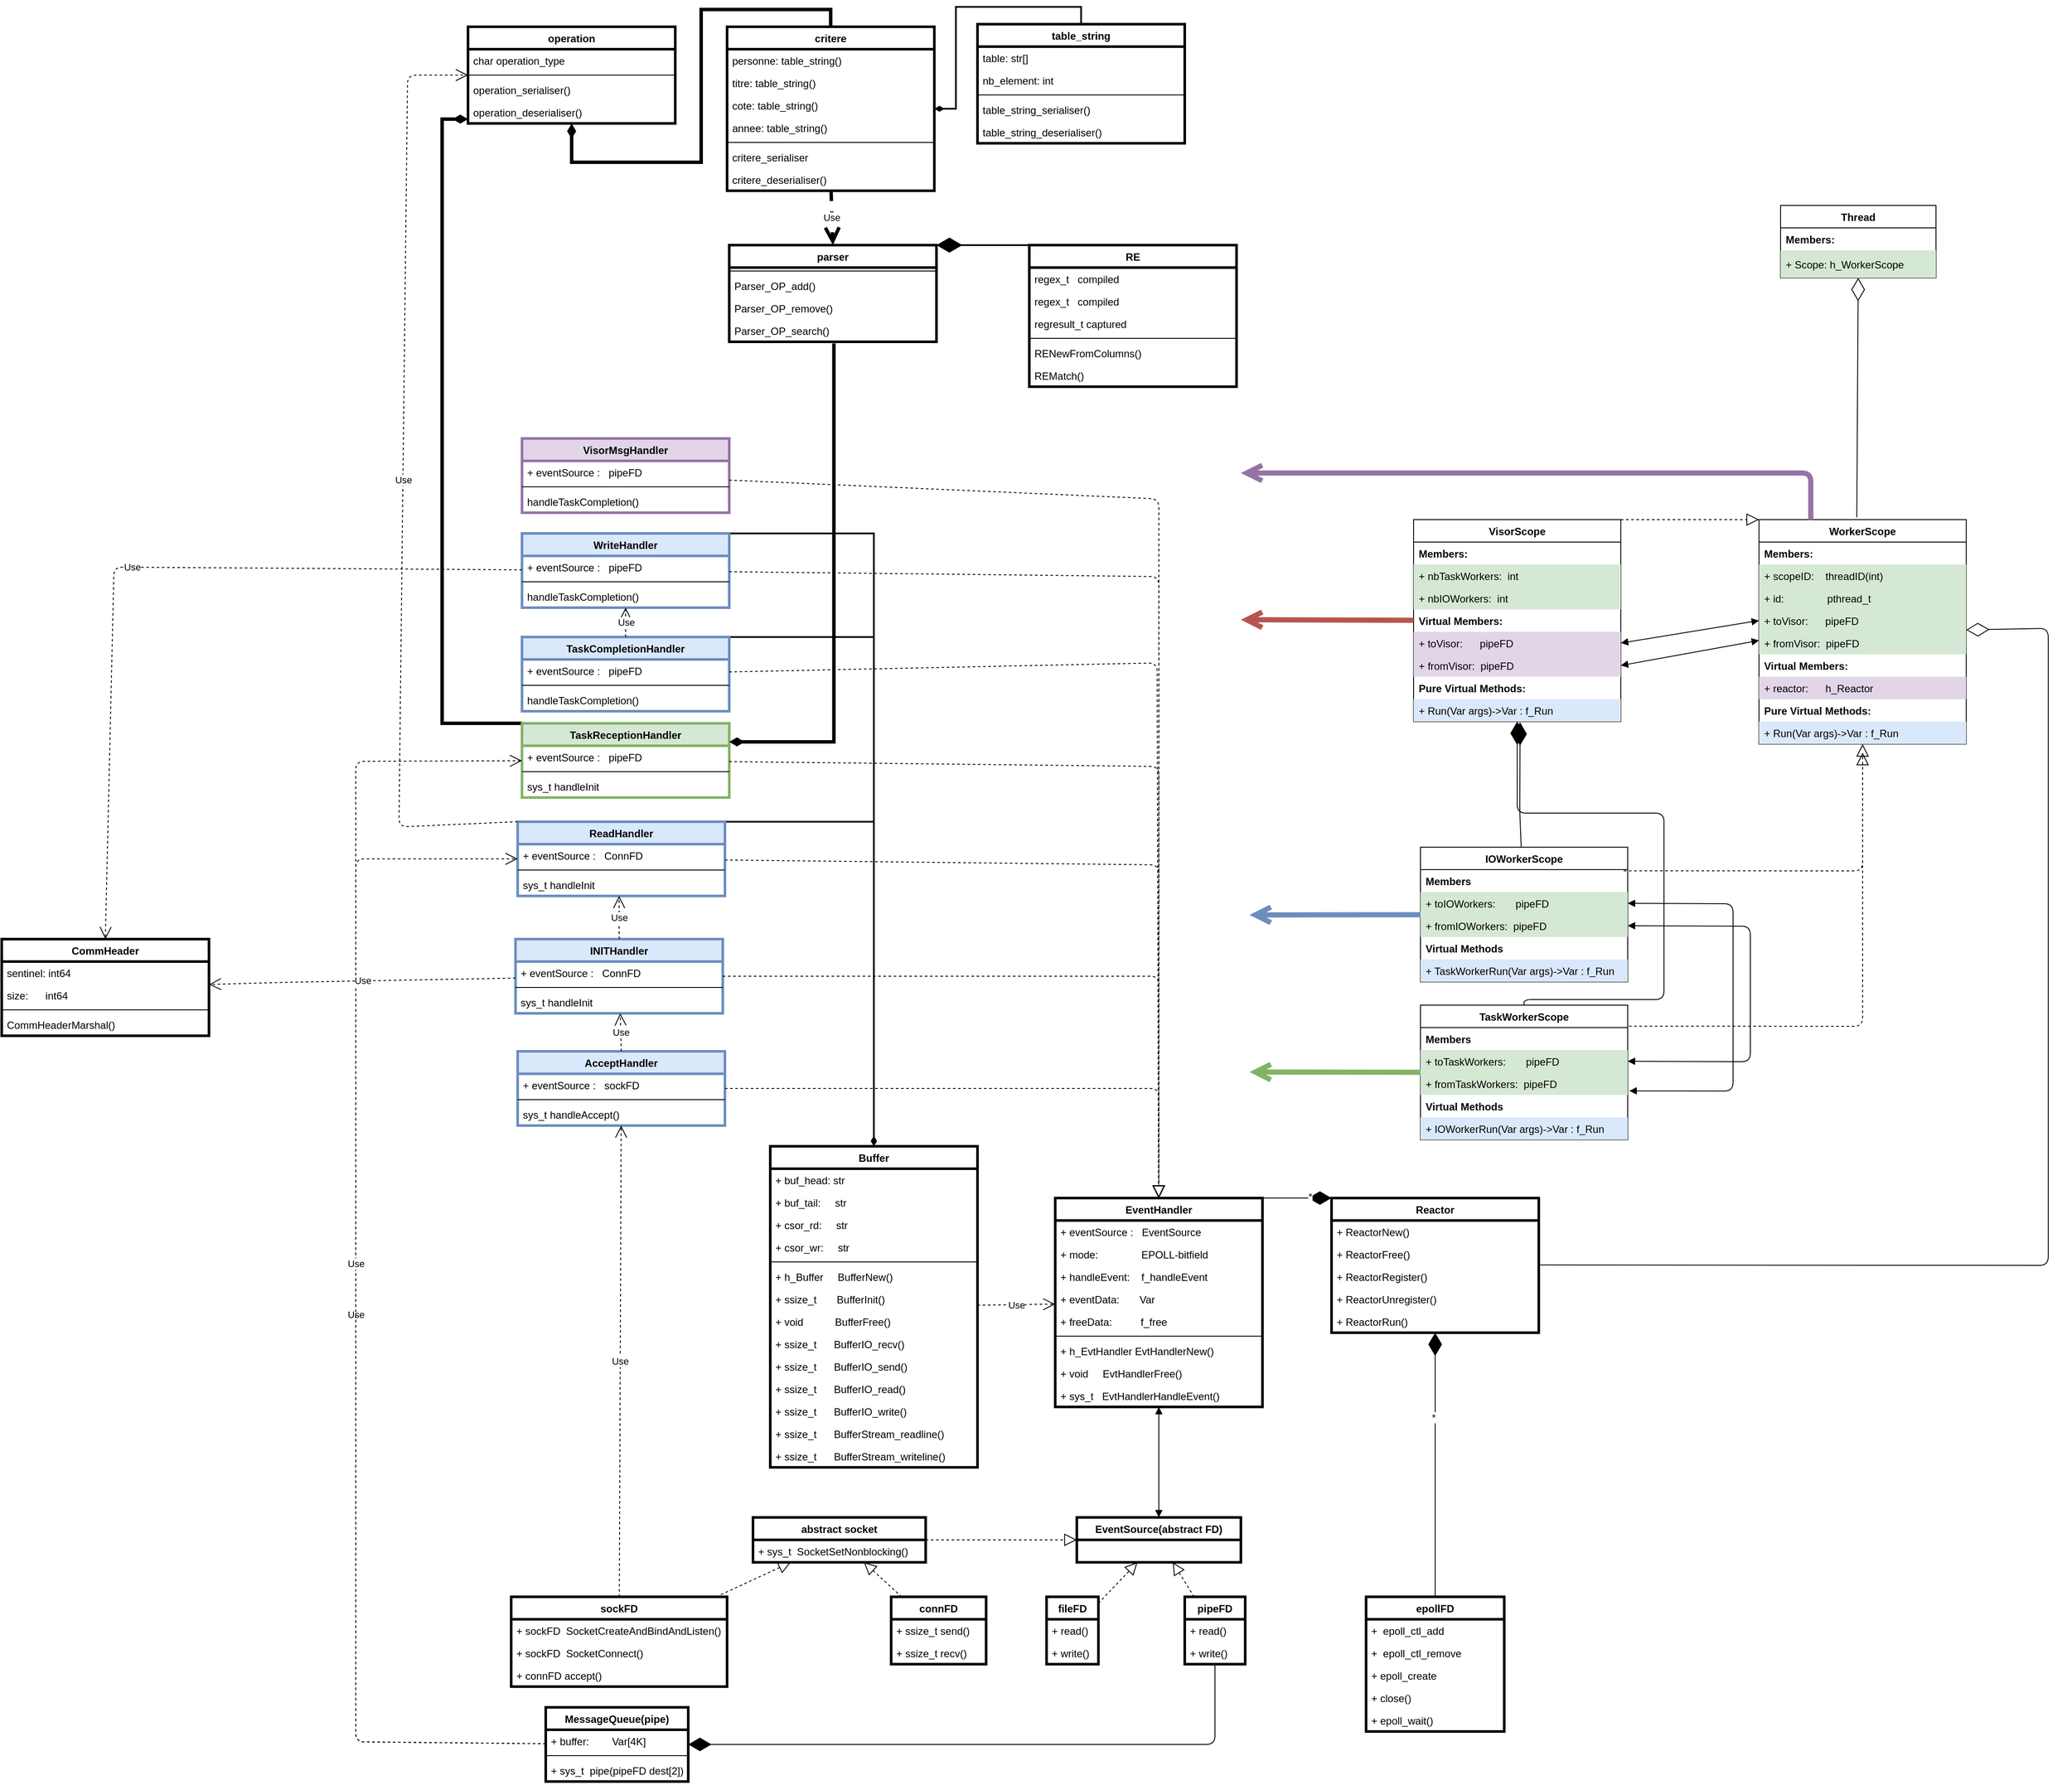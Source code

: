 <mxfile version="14.6.0" type="device"><diagram id="C5RBs43oDa-KdzZeNtuy" name="Page-1"><mxGraphModel dx="7937" dy="5189" grid="1" gridSize="10" guides="1" tooltips="1" connect="1" arrows="1" fold="1" page="1" pageScale="1" pageWidth="827" pageHeight="1169" math="0" shadow="0"><root><mxCell id="WIyWlLk6GJQsqaUBKTNV-0"/><mxCell id="WIyWlLk6GJQsqaUBKTNV-1" parent="WIyWlLk6GJQsqaUBKTNV-0"/><mxCell id="QDWEB0dz2c7hW5rp2wTH-0" value="WorkerScope" style="swimlane;fontStyle=1;align=center;verticalAlign=top;childLayout=stackLayout;horizontal=1;startSize=26;horizontalStack=0;resizeParent=1;resizeParentMax=0;resizeLast=0;collapsible=1;marginBottom=0;" vertex="1" parent="WIyWlLk6GJQsqaUBKTNV-1"><mxGeometry x="1925" y="114" width="240" height="260" as="geometry"/></mxCell><mxCell id="QDWEB0dz2c7hW5rp2wTH-1" value="Members:" style="text;strokeColor=none;fillColor=none;align=left;verticalAlign=top;spacingLeft=4;spacingRight=4;overflow=hidden;rotatable=0;points=[[0,0.5],[1,0.5]];portConstraint=eastwest;fontStyle=1" vertex="1" parent="QDWEB0dz2c7hW5rp2wTH-0"><mxGeometry y="26" width="240" height="26" as="geometry"/></mxCell><mxCell id="QDWEB0dz2c7hW5rp2wTH-22" value="+ scopeID:    threadID(int)" style="text;fillColor=#d5e8d4;align=left;verticalAlign=top;spacingLeft=4;spacingRight=4;overflow=hidden;rotatable=0;points=[[0,0.5],[1,0.5]];portConstraint=eastwest;" vertex="1" parent="QDWEB0dz2c7hW5rp2wTH-0"><mxGeometry y="52" width="240" height="26" as="geometry"/></mxCell><mxCell id="QDWEB0dz2c7hW5rp2wTH-6" value="+ id:               pthread_t" style="text;fillColor=#d5e8d4;align=left;verticalAlign=top;spacingLeft=4;spacingRight=4;overflow=hidden;rotatable=0;points=[[0,0.5],[1,0.5]];portConstraint=eastwest;" vertex="1" parent="QDWEB0dz2c7hW5rp2wTH-0"><mxGeometry y="78" width="240" height="26" as="geometry"/></mxCell><mxCell id="QDWEB0dz2c7hW5rp2wTH-4" value="+ toVisor:      pipeFD" style="text;fillColor=#d5e8d4;align=left;verticalAlign=top;spacingLeft=4;spacingRight=4;overflow=hidden;rotatable=0;points=[[0,0.5],[1,0.5]];portConstraint=eastwest;" vertex="1" parent="QDWEB0dz2c7hW5rp2wTH-0"><mxGeometry y="104" width="240" height="26" as="geometry"/></mxCell><mxCell id="QDWEB0dz2c7hW5rp2wTH-5" value="+ fromVisor:  pipeFD" style="text;fillColor=#d5e8d4;align=left;verticalAlign=top;spacingLeft=4;spacingRight=4;overflow=hidden;rotatable=0;points=[[0,0.5],[1,0.5]];portConstraint=eastwest;" vertex="1" parent="QDWEB0dz2c7hW5rp2wTH-0"><mxGeometry y="130" width="240" height="26" as="geometry"/></mxCell><mxCell id="QDWEB0dz2c7hW5rp2wTH-3" value="Virtual Members:" style="text;strokeColor=none;fillColor=none;align=left;verticalAlign=top;spacingLeft=4;spacingRight=4;overflow=hidden;rotatable=0;points=[[0,0.5],[1,0.5]];portConstraint=eastwest;fontStyle=1" vertex="1" parent="QDWEB0dz2c7hW5rp2wTH-0"><mxGeometry y="156" width="240" height="26" as="geometry"/></mxCell><mxCell id="QDWEB0dz2c7hW5rp2wTH-24" value="+ reactor:      h_Reactor" style="text;fillColor=#e1d5e7;align=left;verticalAlign=top;spacingLeft=4;spacingRight=4;overflow=hidden;rotatable=0;points=[[0,0.5],[1,0.5]];portConstraint=eastwest;" vertex="1" parent="QDWEB0dz2c7hW5rp2wTH-0"><mxGeometry y="182" width="240" height="26" as="geometry"/></mxCell><mxCell id="QDWEB0dz2c7hW5rp2wTH-26" value="Pure Virtual Methods:" style="text;strokeColor=none;fillColor=none;align=left;verticalAlign=top;spacingLeft=4;spacingRight=4;overflow=hidden;rotatable=0;points=[[0,0.5],[1,0.5]];portConstraint=eastwest;fontStyle=1" vertex="1" parent="QDWEB0dz2c7hW5rp2wTH-0"><mxGeometry y="208" width="240" height="26" as="geometry"/></mxCell><mxCell id="QDWEB0dz2c7hW5rp2wTH-16" value="+ Run(Var args)-&gt;Var : f_Run" style="text;fillColor=#dae8fc;align=left;verticalAlign=top;spacingLeft=4;spacingRight=4;overflow=hidden;rotatable=0;points=[[0,0.5],[1,0.5]];portConstraint=eastwest;" vertex="1" parent="QDWEB0dz2c7hW5rp2wTH-0"><mxGeometry y="234" width="240" height="26" as="geometry"/></mxCell><mxCell id="QDWEB0dz2c7hW5rp2wTH-51" value="IOWorkerScope" style="swimlane;fontStyle=1;align=center;verticalAlign=top;childLayout=stackLayout;horizontal=1;startSize=26;horizontalStack=0;resizeParent=1;resizeParentMax=0;resizeLast=0;collapsible=1;marginBottom=0;" vertex="1" parent="WIyWlLk6GJQsqaUBKTNV-1"><mxGeometry x="1533" y="493.5" width="240" height="156" as="geometry"/></mxCell><mxCell id="QDWEB0dz2c7hW5rp2wTH-52" value="Members" style="text;strokeColor=none;fillColor=none;align=left;verticalAlign=top;spacingLeft=4;spacingRight=4;overflow=hidden;rotatable=0;points=[[0,0.5],[1,0.5]];portConstraint=eastwest;fontStyle=1" vertex="1" parent="QDWEB0dz2c7hW5rp2wTH-51"><mxGeometry y="26" width="240" height="26" as="geometry"/></mxCell><mxCell id="QDWEB0dz2c7hW5rp2wTH-53" value="+ toIOWorkers:       pipeFD" style="text;fillColor=#d5e8d4;align=left;verticalAlign=top;spacingLeft=4;spacingRight=4;overflow=hidden;rotatable=0;points=[[0,0.5],[1,0.5]];portConstraint=eastwest;" vertex="1" parent="QDWEB0dz2c7hW5rp2wTH-51"><mxGeometry y="52" width="240" height="26" as="geometry"/></mxCell><mxCell id="QDWEB0dz2c7hW5rp2wTH-54" value="+ fromIOWorkers:  pipeFD" style="text;fillColor=#d5e8d4;align=left;verticalAlign=top;spacingLeft=4;spacingRight=4;overflow=hidden;rotatable=0;points=[[0,0.5],[1,0.5]];portConstraint=eastwest;" vertex="1" parent="QDWEB0dz2c7hW5rp2wTH-51"><mxGeometry y="78" width="240" height="26" as="geometry"/></mxCell><mxCell id="QDWEB0dz2c7hW5rp2wTH-55" value="Virtual Methods" style="text;strokeColor=none;fillColor=none;align=left;verticalAlign=top;spacingLeft=4;spacingRight=4;overflow=hidden;rotatable=0;points=[[0,0.5],[1,0.5]];portConstraint=eastwest;fontStyle=1" vertex="1" parent="QDWEB0dz2c7hW5rp2wTH-51"><mxGeometry y="104" width="240" height="26" as="geometry"/></mxCell><mxCell id="QDWEB0dz2c7hW5rp2wTH-56" value="+ TaskWorkerRun(Var args)-&gt;Var : f_Run" style="text;fillColor=#dae8fc;align=left;verticalAlign=top;spacingLeft=4;spacingRight=4;overflow=hidden;rotatable=0;points=[[0,0.5],[1,0.5]];portConstraint=eastwest;" vertex="1" parent="QDWEB0dz2c7hW5rp2wTH-51"><mxGeometry y="130" width="240" height="26" as="geometry"/></mxCell><mxCell id="QDWEB0dz2c7hW5rp2wTH-64" value="Thread" style="swimlane;fontStyle=1;align=center;verticalAlign=top;childLayout=stackLayout;horizontal=1;startSize=26;horizontalStack=0;resizeParent=1;resizeParentMax=0;resizeLast=0;collapsible=1;marginBottom=0;" vertex="1" parent="WIyWlLk6GJQsqaUBKTNV-1"><mxGeometry x="1950" y="-250" width="180" height="84" as="geometry"/></mxCell><mxCell id="QDWEB0dz2c7hW5rp2wTH-65" value="Members:" style="text;strokeColor=none;fillColor=none;align=left;verticalAlign=top;spacingLeft=4;spacingRight=4;overflow=hidden;rotatable=0;points=[[0,0.5],[1,0.5]];portConstraint=eastwest;fontStyle=1" vertex="1" parent="QDWEB0dz2c7hW5rp2wTH-64"><mxGeometry y="26" width="180" height="26" as="geometry"/></mxCell><mxCell id="QDWEB0dz2c7hW5rp2wTH-66" value="+ Scope: h_WorkerScope" style="text;fillColor=#d5e8d4;align=left;verticalAlign=middle;spacingLeft=4;spacingRight=4;overflow=hidden;rotatable=0;points=[[0,0.5],[1,0.5]];portConstraint=eastwest;" vertex="1" parent="QDWEB0dz2c7hW5rp2wTH-64"><mxGeometry y="52" width="180" height="32" as="geometry"/></mxCell><mxCell id="QDWEB0dz2c7hW5rp2wTH-79" value="" style="endArrow=diamondThin;endFill=0;endSize=24;html=1;exitX=0.472;exitY=-0.01;exitDx=0;exitDy=0;exitPerimeter=0;" edge="1" parent="WIyWlLk6GJQsqaUBKTNV-1" source="QDWEB0dz2c7hW5rp2wTH-0" target="QDWEB0dz2c7hW5rp2wTH-66"><mxGeometry width="160" relative="1" as="geometry"><mxPoint x="1215" y="234" as="sourcePoint"/><mxPoint x="1069" y="-105" as="targetPoint"/></mxGeometry></mxCell><mxCell id="QDWEB0dz2c7hW5rp2wTH-83" value="VisorScope" style="swimlane;fontStyle=1;align=center;verticalAlign=top;childLayout=stackLayout;horizontal=1;startSize=26;horizontalStack=0;resizeParent=1;resizeParentMax=0;resizeLast=0;collapsible=1;marginBottom=0;" vertex="1" parent="WIyWlLk6GJQsqaUBKTNV-1"><mxGeometry x="1525" y="114" width="240" height="234" as="geometry"/></mxCell><mxCell id="QDWEB0dz2c7hW5rp2wTH-84" value="Members:" style="text;strokeColor=none;fillColor=none;align=left;verticalAlign=top;spacingLeft=4;spacingRight=4;overflow=hidden;rotatable=0;points=[[0,0.5],[1,0.5]];portConstraint=eastwest;fontStyle=1" vertex="1" parent="QDWEB0dz2c7hW5rp2wTH-83"><mxGeometry y="26" width="240" height="26" as="geometry"/></mxCell><mxCell id="QDWEB0dz2c7hW5rp2wTH-86" value="+ nbTaskWorkers:  int" style="text;fillColor=#d5e8d4;align=left;verticalAlign=top;spacingLeft=4;spacingRight=4;overflow=hidden;rotatable=0;points=[[0,0.5],[1,0.5]];portConstraint=eastwest;" vertex="1" parent="QDWEB0dz2c7hW5rp2wTH-83"><mxGeometry y="52" width="240" height="26" as="geometry"/></mxCell><mxCell id="QDWEB0dz2c7hW5rp2wTH-93" value="+ nbIOWorkers:  int" style="text;fillColor=#d5e8d4;align=left;verticalAlign=top;spacingLeft=4;spacingRight=4;overflow=hidden;rotatable=0;points=[[0,0.5],[1,0.5]];portConstraint=eastwest;" vertex="1" parent="QDWEB0dz2c7hW5rp2wTH-83"><mxGeometry y="78" width="240" height="26" as="geometry"/></mxCell><mxCell id="QDWEB0dz2c7hW5rp2wTH-87" value="Virtual Members:" style="text;strokeColor=none;fillColor=none;align=left;verticalAlign=top;spacingLeft=4;spacingRight=4;overflow=hidden;rotatable=0;points=[[0,0.5],[1,0.5]];portConstraint=eastwest;fontStyle=1" vertex="1" parent="QDWEB0dz2c7hW5rp2wTH-83"><mxGeometry y="104" width="240" height="26" as="geometry"/></mxCell><mxCell id="QDWEB0dz2c7hW5rp2wTH-88" value="+ toVisor:      pipeFD" style="text;fillColor=#e1d5e7;align=left;verticalAlign=top;spacingLeft=4;spacingRight=4;overflow=hidden;rotatable=0;points=[[0,0.5],[1,0.5]];portConstraint=eastwest;" vertex="1" parent="QDWEB0dz2c7hW5rp2wTH-83"><mxGeometry y="130" width="240" height="26" as="geometry"/></mxCell><mxCell id="QDWEB0dz2c7hW5rp2wTH-89" value="+ fromVisor:  pipeFD" style="text;fillColor=#e1d5e7;align=left;verticalAlign=top;spacingLeft=4;spacingRight=4;overflow=hidden;rotatable=0;points=[[0,0.5],[1,0.5]];portConstraint=eastwest;" vertex="1" parent="QDWEB0dz2c7hW5rp2wTH-83"><mxGeometry y="156" width="240" height="26" as="geometry"/></mxCell><mxCell id="QDWEB0dz2c7hW5rp2wTH-91" value="Pure Virtual Methods:" style="text;strokeColor=none;fillColor=none;align=left;verticalAlign=top;spacingLeft=4;spacingRight=4;overflow=hidden;rotatable=0;points=[[0,0.5],[1,0.5]];portConstraint=eastwest;fontStyle=1" vertex="1" parent="QDWEB0dz2c7hW5rp2wTH-83"><mxGeometry y="182" width="240" height="26" as="geometry"/></mxCell><mxCell id="QDWEB0dz2c7hW5rp2wTH-92" value="+ Run(Var args)-&gt;Var : f_Run" style="text;fillColor=#dae8fc;align=left;verticalAlign=top;spacingLeft=4;spacingRight=4;overflow=hidden;rotatable=0;points=[[0,0.5],[1,0.5]];portConstraint=eastwest;" vertex="1" parent="QDWEB0dz2c7hW5rp2wTH-83"><mxGeometry y="208" width="240" height="26" as="geometry"/></mxCell><mxCell id="QDWEB0dz2c7hW5rp2wTH-95" value="" style="endArrow=diamondThin;endFill=1;endSize=24;html=1;" edge="1" parent="WIyWlLk6GJQsqaUBKTNV-1" source="QDWEB0dz2c7hW5rp2wTH-41" target="QDWEB0dz2c7hW5rp2wTH-92"><mxGeometry width="160" relative="1" as="geometry"><mxPoint x="1455" y="234" as="sourcePoint"/><mxPoint x="1615" y="234" as="targetPoint"/><Array as="points"><mxPoint x="1653" y="670"/><mxPoint x="1815" y="670"/><mxPoint x="1815" y="454"/><mxPoint x="1645" y="454"/></Array></mxGeometry></mxCell><mxCell id="QDWEB0dz2c7hW5rp2wTH-105" value="MessageQueue(pipe)" style="swimlane;fontStyle=1;align=center;verticalAlign=top;childLayout=stackLayout;horizontal=1;startSize=26;horizontalStack=0;resizeParent=1;resizeParentMax=0;resizeLast=0;collapsible=1;marginBottom=0;strokeColor=#000000;strokeWidth=3;" vertex="1" parent="WIyWlLk6GJQsqaUBKTNV-1"><mxGeometry x="520" y="1490" width="165" height="86" as="geometry"/></mxCell><mxCell id="QDWEB0dz2c7hW5rp2wTH-110" value="+ buffer:        Var[4K]" style="text;strokeColor=none;fillColor=none;align=left;verticalAlign=top;spacingLeft=4;spacingRight=4;overflow=hidden;rotatable=0;points=[[0,0.5],[1,0.5]];portConstraint=eastwest;" vertex="1" parent="QDWEB0dz2c7hW5rp2wTH-105"><mxGeometry y="26" width="165" height="26" as="geometry"/></mxCell><mxCell id="QDWEB0dz2c7hW5rp2wTH-107" value="" style="line;strokeWidth=1;fillColor=none;align=left;verticalAlign=middle;spacingTop=-1;spacingLeft=3;spacingRight=3;rotatable=0;labelPosition=right;points=[];portConstraint=eastwest;" vertex="1" parent="QDWEB0dz2c7hW5rp2wTH-105"><mxGeometry y="52" width="165" height="8" as="geometry"/></mxCell><mxCell id="QDWEB0dz2c7hW5rp2wTH-112" value="+ sys_t  pipe(pipeFD dest[2])" style="text;strokeColor=none;fillColor=none;align=left;verticalAlign=top;spacingLeft=4;spacingRight=4;overflow=hidden;rotatable=0;points=[[0,0.5],[1,0.5]];portConstraint=eastwest;" vertex="1" parent="QDWEB0dz2c7hW5rp2wTH-105"><mxGeometry y="60" width="165" height="26" as="geometry"/></mxCell><mxCell id="QDWEB0dz2c7hW5rp2wTH-113" value="pipeFD" style="swimlane;fontStyle=1;align=center;verticalAlign=top;childLayout=stackLayout;horizontal=1;startSize=26;horizontalStack=0;resizeParent=1;resizeParentMax=0;resizeLast=0;collapsible=1;marginBottom=0;strokeColor=#000000;strokeWidth=3;" vertex="1" parent="WIyWlLk6GJQsqaUBKTNV-1"><mxGeometry x="1260" y="1362" width="70" height="78" as="geometry"/></mxCell><mxCell id="QDWEB0dz2c7hW5rp2wTH-118" value="+ read()" style="text;strokeColor=none;fillColor=none;align=left;verticalAlign=top;spacingLeft=4;spacingRight=4;overflow=hidden;rotatable=0;points=[[0,0.5],[1,0.5]];portConstraint=eastwest;" vertex="1" parent="QDWEB0dz2c7hW5rp2wTH-113"><mxGeometry y="26" width="70" height="26" as="geometry"/></mxCell><mxCell id="QDWEB0dz2c7hW5rp2wTH-119" value="+ write()" style="text;strokeColor=none;fillColor=none;align=left;verticalAlign=top;spacingLeft=4;spacingRight=4;overflow=hidden;rotatable=0;points=[[0,0.5],[1,0.5]];portConstraint=eastwest;" vertex="1" parent="QDWEB0dz2c7hW5rp2wTH-113"><mxGeometry y="52" width="70" height="26" as="geometry"/></mxCell><mxCell id="QDWEB0dz2c7hW5rp2wTH-122" value="abstract socket" style="swimlane;fontStyle=1;align=center;verticalAlign=top;childLayout=stackLayout;horizontal=1;startSize=26;horizontalStack=0;resizeParent=1;resizeParentMax=0;resizeLast=0;collapsible=1;marginBottom=0;strokeColor=#000000;strokeWidth=3;" vertex="1" parent="WIyWlLk6GJQsqaUBKTNV-1"><mxGeometry x="760" y="1270" width="200" height="52" as="geometry"/></mxCell><mxCell id="QDWEB0dz2c7hW5rp2wTH-127" value="+ sys_t  SocketSetNonblocking()" style="text;strokeColor=none;fillColor=none;align=left;verticalAlign=top;spacingLeft=4;spacingRight=4;overflow=hidden;rotatable=0;points=[[0,0.5],[1,0.5]];portConstraint=eastwest;" vertex="1" parent="QDWEB0dz2c7hW5rp2wTH-122"><mxGeometry y="26" width="200" height="26" as="geometry"/></mxCell><mxCell id="QDWEB0dz2c7hW5rp2wTH-128" value="sockFD" style="swimlane;fontStyle=1;align=center;verticalAlign=top;childLayout=stackLayout;horizontal=1;startSize=26;horizontalStack=0;resizeParent=1;resizeParentMax=0;resizeLast=0;collapsible=1;marginBottom=0;strokeColor=#000000;strokeWidth=3;" vertex="1" parent="WIyWlLk6GJQsqaUBKTNV-1"><mxGeometry x="480" y="1362" width="250" height="104" as="geometry"/></mxCell><mxCell id="QDWEB0dz2c7hW5rp2wTH-136" value="+ sockFD  SocketCreateAndBindAndListen()" style="text;strokeColor=none;fillColor=none;align=left;verticalAlign=top;spacingLeft=4;spacingRight=4;overflow=hidden;rotatable=0;points=[[0,0.5],[1,0.5]];portConstraint=eastwest;" vertex="1" parent="QDWEB0dz2c7hW5rp2wTH-128"><mxGeometry y="26" width="250" height="26" as="geometry"/></mxCell><mxCell id="QDWEB0dz2c7hW5rp2wTH-130" value="+ sockFD  SocketConnect()" style="text;strokeColor=none;fillColor=none;align=left;verticalAlign=top;spacingLeft=4;spacingRight=4;overflow=hidden;rotatable=0;points=[[0,0.5],[1,0.5]];portConstraint=eastwest;" vertex="1" parent="QDWEB0dz2c7hW5rp2wTH-128"><mxGeometry y="52" width="250" height="26" as="geometry"/></mxCell><mxCell id="QDWEB0dz2c7hW5rp2wTH-134" value="+ connFD accept()" style="text;strokeColor=none;fillColor=none;align=left;verticalAlign=top;spacingLeft=4;spacingRight=4;overflow=hidden;rotatable=0;points=[[0,0.5],[1,0.5]];portConstraint=eastwest;" vertex="1" parent="QDWEB0dz2c7hW5rp2wTH-128"><mxGeometry y="78" width="250" height="26" as="geometry"/></mxCell><mxCell id="QDWEB0dz2c7hW5rp2wTH-131" value="connFD" style="swimlane;fontStyle=1;align=center;verticalAlign=top;childLayout=stackLayout;horizontal=1;startSize=26;horizontalStack=0;resizeParent=1;resizeParentMax=0;resizeLast=0;collapsible=1;marginBottom=0;strokeColor=#000000;strokeWidth=3;" vertex="1" parent="WIyWlLk6GJQsqaUBKTNV-1"><mxGeometry x="920" y="1362" width="110" height="78" as="geometry"/></mxCell><mxCell id="QDWEB0dz2c7hW5rp2wTH-133" value="+ ssize_t send()" style="text;strokeColor=none;fillColor=none;align=left;verticalAlign=top;spacingLeft=4;spacingRight=4;overflow=hidden;rotatable=0;points=[[0,0.5],[1,0.5]];portConstraint=eastwest;" vertex="1" parent="QDWEB0dz2c7hW5rp2wTH-131"><mxGeometry y="26" width="110" height="26" as="geometry"/></mxCell><mxCell id="QDWEB0dz2c7hW5rp2wTH-137" value="+ ssize_t recv()" style="text;strokeColor=none;fillColor=none;align=left;verticalAlign=top;spacingLeft=4;spacingRight=4;overflow=hidden;rotatable=0;points=[[0,0.5],[1,0.5]];portConstraint=eastwest;" vertex="1" parent="QDWEB0dz2c7hW5rp2wTH-131"><mxGeometry y="52" width="110" height="26" as="geometry"/></mxCell><mxCell id="QDWEB0dz2c7hW5rp2wTH-141" value="fileFD" style="swimlane;fontStyle=1;align=center;verticalAlign=top;childLayout=stackLayout;horizontal=1;startSize=26;horizontalStack=0;resizeParent=1;resizeParentMax=0;resizeLast=0;collapsible=1;marginBottom=0;strokeColor=#000000;strokeWidth=3;" vertex="1" parent="WIyWlLk6GJQsqaUBKTNV-1"><mxGeometry x="1100" y="1362" width="60" height="78" as="geometry"/></mxCell><mxCell id="QDWEB0dz2c7hW5rp2wTH-142" value="+ read()" style="text;strokeColor=none;fillColor=none;align=left;verticalAlign=top;spacingLeft=4;spacingRight=4;overflow=hidden;rotatable=0;points=[[0,0.5],[1,0.5]];portConstraint=eastwest;" vertex="1" parent="QDWEB0dz2c7hW5rp2wTH-141"><mxGeometry y="26" width="60" height="26" as="geometry"/></mxCell><mxCell id="QDWEB0dz2c7hW5rp2wTH-143" value="+ write()" style="text;strokeColor=none;fillColor=none;align=left;verticalAlign=top;spacingLeft=4;spacingRight=4;overflow=hidden;rotatable=0;points=[[0,0.5],[1,0.5]];portConstraint=eastwest;" vertex="1" parent="QDWEB0dz2c7hW5rp2wTH-141"><mxGeometry y="52" width="60" height="26" as="geometry"/></mxCell><mxCell id="QDWEB0dz2c7hW5rp2wTH-153" value="EventSource(abstract FD)" style="swimlane;fontStyle=1;align=center;verticalAlign=top;childLayout=stackLayout;horizontal=1;startSize=26;horizontalStack=0;resizeParent=1;resizeParentMax=0;resizeLast=0;collapsible=1;marginBottom=0;strokeColor=#000000;strokeWidth=3;" vertex="1" parent="WIyWlLk6GJQsqaUBKTNV-1"><mxGeometry x="1135" y="1270" width="190" height="52" as="geometry"/></mxCell><mxCell id="QDWEB0dz2c7hW5rp2wTH-193" value="" style="endArrow=diamondThin;endFill=1;endSize=24;html=1;" edge="1" parent="WIyWlLk6GJQsqaUBKTNV-1" source="QDWEB0dz2c7hW5rp2wTH-113" target="QDWEB0dz2c7hW5rp2wTH-105"><mxGeometry width="160" relative="1" as="geometry"><mxPoint x="1040" y="1370" as="sourcePoint"/><mxPoint x="1200" y="1370" as="targetPoint"/><Array as="points"><mxPoint x="1295" y="1533"/></Array></mxGeometry></mxCell><mxCell id="QDWEB0dz2c7hW5rp2wTH-194" value="" style="endArrow=block;dashed=1;endFill=0;endSize=12;html=1;" edge="1" parent="WIyWlLk6GJQsqaUBKTNV-1" source="QDWEB0dz2c7hW5rp2wTH-122" target="QDWEB0dz2c7hW5rp2wTH-153"><mxGeometry width="160" relative="1" as="geometry"><mxPoint x="1040" y="990" as="sourcePoint"/><mxPoint x="1200" y="990" as="targetPoint"/></mxGeometry></mxCell><mxCell id="QDWEB0dz2c7hW5rp2wTH-195" value="" style="endArrow=block;dashed=1;endFill=0;endSize=12;html=1;" edge="1" parent="WIyWlLk6GJQsqaUBKTNV-1" source="QDWEB0dz2c7hW5rp2wTH-141" target="QDWEB0dz2c7hW5rp2wTH-153"><mxGeometry width="160" relative="1" as="geometry"><mxPoint x="1065.857" y="1320" as="sourcePoint"/><mxPoint x="1204.143" y="1232" as="targetPoint"/></mxGeometry></mxCell><mxCell id="QDWEB0dz2c7hW5rp2wTH-196" value="" style="endArrow=block;dashed=1;endFill=0;endSize=12;html=1;" edge="1" parent="WIyWlLk6GJQsqaUBKTNV-1" source="QDWEB0dz2c7hW5rp2wTH-113" target="QDWEB0dz2c7hW5rp2wTH-153"><mxGeometry width="160" relative="1" as="geometry"><mxPoint x="1075.857" y="1330" as="sourcePoint"/><mxPoint x="1214.143" y="1242" as="targetPoint"/></mxGeometry></mxCell><mxCell id="QDWEB0dz2c7hW5rp2wTH-197" value="" style="endArrow=block;dashed=1;endFill=0;endSize=12;html=1;" edge="1" parent="WIyWlLk6GJQsqaUBKTNV-1" source="QDWEB0dz2c7hW5rp2wTH-128" target="QDWEB0dz2c7hW5rp2wTH-122"><mxGeometry width="160" relative="1" as="geometry"><mxPoint x="899.997" y="1450" as="sourcePoint"/><mxPoint x="1038.283" y="1362" as="targetPoint"/></mxGeometry></mxCell><mxCell id="QDWEB0dz2c7hW5rp2wTH-175" value="Buffer" style="swimlane;fontStyle=1;align=center;verticalAlign=top;childLayout=stackLayout;horizontal=1;startSize=26;horizontalStack=0;resizeParent=1;resizeParentMax=0;resizeLast=0;collapsible=1;marginBottom=0;strokeColor=#000000;strokeWidth=3;" vertex="1" parent="WIyWlLk6GJQsqaUBKTNV-1"><mxGeometry x="780" y="840" width="240" height="372" as="geometry"/></mxCell><mxCell id="QDWEB0dz2c7hW5rp2wTH-176" value="+ buf_head: str" style="text;strokeColor=none;fillColor=none;align=left;verticalAlign=top;spacingLeft=4;spacingRight=4;overflow=hidden;rotatable=0;points=[[0,0.5],[1,0.5]];portConstraint=eastwest;" vertex="1" parent="QDWEB0dz2c7hW5rp2wTH-175"><mxGeometry y="26" width="240" height="26" as="geometry"/></mxCell><mxCell id="QDWEB0dz2c7hW5rp2wTH-179" value="+ buf_tail:     str" style="text;strokeColor=none;fillColor=none;align=left;verticalAlign=top;spacingLeft=4;spacingRight=4;overflow=hidden;rotatable=0;points=[[0,0.5],[1,0.5]];portConstraint=eastwest;" vertex="1" parent="QDWEB0dz2c7hW5rp2wTH-175"><mxGeometry y="52" width="240" height="26" as="geometry"/></mxCell><mxCell id="QDWEB0dz2c7hW5rp2wTH-180" value="+ csor_rd:     str" style="text;strokeColor=none;fillColor=none;align=left;verticalAlign=top;spacingLeft=4;spacingRight=4;overflow=hidden;rotatable=0;points=[[0,0.5],[1,0.5]];portConstraint=eastwest;" vertex="1" parent="QDWEB0dz2c7hW5rp2wTH-175"><mxGeometry y="78" width="240" height="26" as="geometry"/></mxCell><mxCell id="QDWEB0dz2c7hW5rp2wTH-181" value="+ csor_wr:     str" style="text;strokeColor=none;fillColor=none;align=left;verticalAlign=top;spacingLeft=4;spacingRight=4;overflow=hidden;rotatable=0;points=[[0,0.5],[1,0.5]];portConstraint=eastwest;" vertex="1" parent="QDWEB0dz2c7hW5rp2wTH-175"><mxGeometry y="104" width="240" height="26" as="geometry"/></mxCell><mxCell id="QDWEB0dz2c7hW5rp2wTH-177" value="" style="line;strokeWidth=1;fillColor=none;align=left;verticalAlign=middle;spacingTop=-1;spacingLeft=3;spacingRight=3;rotatable=0;labelPosition=right;points=[];portConstraint=eastwest;" vertex="1" parent="QDWEB0dz2c7hW5rp2wTH-175"><mxGeometry y="130" width="240" height="8" as="geometry"/></mxCell><mxCell id="QDWEB0dz2c7hW5rp2wTH-178" value="+ h_Buffer     BufferNew()" style="text;strokeColor=none;fillColor=none;align=left;verticalAlign=top;spacingLeft=4;spacingRight=4;overflow=hidden;rotatable=0;points=[[0,0.5],[1,0.5]];portConstraint=eastwest;" vertex="1" parent="QDWEB0dz2c7hW5rp2wTH-175"><mxGeometry y="138" width="240" height="26" as="geometry"/></mxCell><mxCell id="QDWEB0dz2c7hW5rp2wTH-182" value="+ ssize_t       BufferInit()" style="text;strokeColor=none;fillColor=none;align=left;verticalAlign=top;spacingLeft=4;spacingRight=4;overflow=hidden;rotatable=0;points=[[0,0.5],[1,0.5]];portConstraint=eastwest;" vertex="1" parent="QDWEB0dz2c7hW5rp2wTH-175"><mxGeometry y="164" width="240" height="26" as="geometry"/></mxCell><mxCell id="QDWEB0dz2c7hW5rp2wTH-183" value="+ void           BufferFree()" style="text;strokeColor=none;fillColor=none;align=left;verticalAlign=top;spacingLeft=4;spacingRight=4;overflow=hidden;rotatable=0;points=[[0,0.5],[1,0.5]];portConstraint=eastwest;" vertex="1" parent="QDWEB0dz2c7hW5rp2wTH-175"><mxGeometry y="190" width="240" height="26" as="geometry"/></mxCell><mxCell id="QDWEB0dz2c7hW5rp2wTH-184" value="+ ssize_t      BufferIO_recv()" style="text;strokeColor=none;fillColor=none;align=left;verticalAlign=top;spacingLeft=4;spacingRight=4;overflow=hidden;rotatable=0;points=[[0,0.5],[1,0.5]];portConstraint=eastwest;" vertex="1" parent="QDWEB0dz2c7hW5rp2wTH-175"><mxGeometry y="216" width="240" height="26" as="geometry"/></mxCell><mxCell id="QDWEB0dz2c7hW5rp2wTH-185" value="+ ssize_t      BufferIO_send()" style="text;strokeColor=none;fillColor=none;align=left;verticalAlign=top;spacingLeft=4;spacingRight=4;overflow=hidden;rotatable=0;points=[[0,0.5],[1,0.5]];portConstraint=eastwest;" vertex="1" parent="QDWEB0dz2c7hW5rp2wTH-175"><mxGeometry y="242" width="240" height="26" as="geometry"/></mxCell><mxCell id="QDWEB0dz2c7hW5rp2wTH-186" value="+ ssize_t      BufferIO_read()" style="text;strokeColor=none;fillColor=none;align=left;verticalAlign=top;spacingLeft=4;spacingRight=4;overflow=hidden;rotatable=0;points=[[0,0.5],[1,0.5]];portConstraint=eastwest;" vertex="1" parent="QDWEB0dz2c7hW5rp2wTH-175"><mxGeometry y="268" width="240" height="26" as="geometry"/></mxCell><mxCell id="QDWEB0dz2c7hW5rp2wTH-187" value="+ ssize_t      BufferIO_write()" style="text;strokeColor=none;fillColor=none;align=left;verticalAlign=top;spacingLeft=4;spacingRight=4;overflow=hidden;rotatable=0;points=[[0,0.5],[1,0.5]];portConstraint=eastwest;" vertex="1" parent="QDWEB0dz2c7hW5rp2wTH-175"><mxGeometry y="294" width="240" height="26" as="geometry"/></mxCell><mxCell id="QDWEB0dz2c7hW5rp2wTH-188" value="+ ssize_t      BufferStream_readline()" style="text;strokeColor=none;fillColor=none;align=left;verticalAlign=top;spacingLeft=4;spacingRight=4;overflow=hidden;rotatable=0;points=[[0,0.5],[1,0.5]];portConstraint=eastwest;" vertex="1" parent="QDWEB0dz2c7hW5rp2wTH-175"><mxGeometry y="320" width="240" height="26" as="geometry"/></mxCell><mxCell id="QDWEB0dz2c7hW5rp2wTH-189" value="+ ssize_t      BufferStream_writeline()" style="text;strokeColor=none;fillColor=none;align=left;verticalAlign=top;spacingLeft=4;spacingRight=4;overflow=hidden;rotatable=0;points=[[0,0.5],[1,0.5]];portConstraint=eastwest;" vertex="1" parent="QDWEB0dz2c7hW5rp2wTH-175"><mxGeometry y="346" width="240" height="26" as="geometry"/></mxCell><mxCell id="QDWEB0dz2c7hW5rp2wTH-199" value="EventHandler" style="swimlane;fontStyle=1;align=center;verticalAlign=top;childLayout=stackLayout;horizontal=1;startSize=26;horizontalStack=0;resizeParent=1;resizeParentMax=0;resizeLast=0;collapsible=1;marginBottom=0;strokeColor=#000000;strokeWidth=3;" vertex="1" parent="WIyWlLk6GJQsqaUBKTNV-1"><mxGeometry x="1110" y="900" width="240" height="242" as="geometry"/></mxCell><mxCell id="QDWEB0dz2c7hW5rp2wTH-200" value="+ eventSource :   EventSource" style="text;strokeColor=none;fillColor=none;align=left;verticalAlign=top;spacingLeft=4;spacingRight=4;overflow=hidden;rotatable=0;points=[[0,0.5],[1,0.5]];portConstraint=eastwest;" vertex="1" parent="QDWEB0dz2c7hW5rp2wTH-199"><mxGeometry y="26" width="240" height="26" as="geometry"/></mxCell><mxCell id="QDWEB0dz2c7hW5rp2wTH-201" value="+ mode:               EPOLL-bitfield" style="text;strokeColor=none;fillColor=none;align=left;verticalAlign=top;spacingLeft=4;spacingRight=4;overflow=hidden;rotatable=0;points=[[0,0.5],[1,0.5]];portConstraint=eastwest;" vertex="1" parent="QDWEB0dz2c7hW5rp2wTH-199"><mxGeometry y="52" width="240" height="26" as="geometry"/></mxCell><mxCell id="QDWEB0dz2c7hW5rp2wTH-202" value="+ handleEvent:    f_handleEvent" style="text;strokeColor=none;fillColor=none;align=left;verticalAlign=top;spacingLeft=4;spacingRight=4;overflow=hidden;rotatable=0;points=[[0,0.5],[1,0.5]];portConstraint=eastwest;" vertex="1" parent="QDWEB0dz2c7hW5rp2wTH-199"><mxGeometry y="78" width="240" height="26" as="geometry"/></mxCell><mxCell id="QDWEB0dz2c7hW5rp2wTH-203" value="+ eventData:       Var" style="text;strokeColor=none;fillColor=none;align=left;verticalAlign=top;spacingLeft=4;spacingRight=4;overflow=hidden;rotatable=0;points=[[0,0.5],[1,0.5]];portConstraint=eastwest;" vertex="1" parent="QDWEB0dz2c7hW5rp2wTH-199"><mxGeometry y="104" width="240" height="26" as="geometry"/></mxCell><mxCell id="QDWEB0dz2c7hW5rp2wTH-214" value="+ freeData:          f_free" style="text;strokeColor=none;fillColor=none;align=left;verticalAlign=top;spacingLeft=4;spacingRight=4;overflow=hidden;rotatable=0;points=[[0,0.5],[1,0.5]];portConstraint=eastwest;" vertex="1" parent="QDWEB0dz2c7hW5rp2wTH-199"><mxGeometry y="130" width="240" height="26" as="geometry"/></mxCell><mxCell id="QDWEB0dz2c7hW5rp2wTH-204" value="" style="line;strokeWidth=1;fillColor=none;align=left;verticalAlign=middle;spacingTop=-1;spacingLeft=3;spacingRight=3;rotatable=0;labelPosition=right;points=[];portConstraint=eastwest;" vertex="1" parent="QDWEB0dz2c7hW5rp2wTH-199"><mxGeometry y="156" width="240" height="8" as="geometry"/></mxCell><mxCell id="QDWEB0dz2c7hW5rp2wTH-205" value="+ h_EvtHandler EvtHandlerNew()" style="text;strokeColor=none;fillColor=none;align=left;verticalAlign=top;spacingLeft=4;spacingRight=4;overflow=hidden;rotatable=0;points=[[0,0.5],[1,0.5]];portConstraint=eastwest;" vertex="1" parent="QDWEB0dz2c7hW5rp2wTH-199"><mxGeometry y="164" width="240" height="26" as="geometry"/></mxCell><mxCell id="QDWEB0dz2c7hW5rp2wTH-206" value="+ void     EvtHandlerFree()" style="text;strokeColor=none;fillColor=none;align=left;verticalAlign=top;spacingLeft=4;spacingRight=4;overflow=hidden;rotatable=0;points=[[0,0.5],[1,0.5]];portConstraint=eastwest;" vertex="1" parent="QDWEB0dz2c7hW5rp2wTH-199"><mxGeometry y="190" width="240" height="26" as="geometry"/></mxCell><mxCell id="QDWEB0dz2c7hW5rp2wTH-207" value="+ sys_t   EvtHandlerHandleEvent()" style="text;strokeColor=none;fillColor=none;align=left;verticalAlign=top;spacingLeft=4;spacingRight=4;overflow=hidden;rotatable=0;points=[[0,0.5],[1,0.5]];portConstraint=eastwest;" vertex="1" parent="QDWEB0dz2c7hW5rp2wTH-199"><mxGeometry y="216" width="240" height="26" as="geometry"/></mxCell><mxCell id="QDWEB0dz2c7hW5rp2wTH-215" value="" style="endArrow=block;startArrow=block;endFill=1;startFill=1;html=1;" edge="1" parent="WIyWlLk6GJQsqaUBKTNV-1" source="QDWEB0dz2c7hW5rp2wTH-153" target="QDWEB0dz2c7hW5rp2wTH-199"><mxGeometry width="160" relative="1" as="geometry"><mxPoint x="1370" y="1110" as="sourcePoint"/><mxPoint x="1530" y="1110" as="targetPoint"/></mxGeometry></mxCell><mxCell id="QDWEB0dz2c7hW5rp2wTH-217" value="Reactor" style="swimlane;fontStyle=1;align=center;verticalAlign=top;childLayout=stackLayout;horizontal=1;startSize=26;horizontalStack=0;resizeParent=1;resizeParentMax=0;resizeLast=0;collapsible=1;marginBottom=0;strokeColor=#000000;strokeWidth=3;" vertex="1" parent="WIyWlLk6GJQsqaUBKTNV-1"><mxGeometry x="1430" y="900" width="240" height="156" as="geometry"/></mxCell><mxCell id="QDWEB0dz2c7hW5rp2wTH-224" value="+ ReactorNew()" style="text;strokeColor=none;fillColor=none;align=left;verticalAlign=top;spacingLeft=4;spacingRight=4;overflow=hidden;rotatable=0;points=[[0,0.5],[1,0.5]];portConstraint=eastwest;" vertex="1" parent="QDWEB0dz2c7hW5rp2wTH-217"><mxGeometry y="26" width="240" height="26" as="geometry"/></mxCell><mxCell id="QDWEB0dz2c7hW5rp2wTH-225" value="+ ReactorFree()" style="text;strokeColor=none;fillColor=none;align=left;verticalAlign=top;spacingLeft=4;spacingRight=4;overflow=hidden;rotatable=0;points=[[0,0.5],[1,0.5]];portConstraint=eastwest;" vertex="1" parent="QDWEB0dz2c7hW5rp2wTH-217"><mxGeometry y="52" width="240" height="26" as="geometry"/></mxCell><mxCell id="QDWEB0dz2c7hW5rp2wTH-226" value="+ ReactorRegister()" style="text;strokeColor=none;fillColor=none;align=left;verticalAlign=top;spacingLeft=4;spacingRight=4;overflow=hidden;rotatable=0;points=[[0,0.5],[1,0.5]];portConstraint=eastwest;" vertex="1" parent="QDWEB0dz2c7hW5rp2wTH-217"><mxGeometry y="78" width="240" height="26" as="geometry"/></mxCell><mxCell id="QDWEB0dz2c7hW5rp2wTH-237" value="+ ReactorUnregister()" style="text;strokeColor=none;fillColor=none;align=left;verticalAlign=top;spacingLeft=4;spacingRight=4;overflow=hidden;rotatable=0;points=[[0,0.5],[1,0.5]];portConstraint=eastwest;" vertex="1" parent="QDWEB0dz2c7hW5rp2wTH-217"><mxGeometry y="104" width="240" height="26" as="geometry"/></mxCell><mxCell id="QDWEB0dz2c7hW5rp2wTH-238" value="+ ReactorRun()" style="text;strokeColor=none;fillColor=none;align=left;verticalAlign=top;spacingLeft=4;spacingRight=4;overflow=hidden;rotatable=0;points=[[0,0.5],[1,0.5]];portConstraint=eastwest;" vertex="1" parent="QDWEB0dz2c7hW5rp2wTH-217"><mxGeometry y="130" width="240" height="26" as="geometry"/></mxCell><mxCell id="QDWEB0dz2c7hW5rp2wTH-239" value="epollFD" style="swimlane;fontStyle=1;align=center;verticalAlign=top;childLayout=stackLayout;horizontal=1;startSize=26;horizontalStack=0;resizeParent=1;resizeParentMax=0;resizeLast=0;collapsible=1;marginBottom=0;strokeColor=#000000;strokeWidth=3;" vertex="1" parent="WIyWlLk6GJQsqaUBKTNV-1"><mxGeometry x="1470" y="1362" width="160" height="156" as="geometry"/></mxCell><mxCell id="QDWEB0dz2c7hW5rp2wTH-240" value="+  epoll_ctl_add" style="text;strokeColor=none;fillColor=none;align=left;verticalAlign=top;spacingLeft=4;spacingRight=4;overflow=hidden;rotatable=0;points=[[0,0.5],[1,0.5]];portConstraint=eastwest;" vertex="1" parent="QDWEB0dz2c7hW5rp2wTH-239"><mxGeometry y="26" width="160" height="26" as="geometry"/></mxCell><mxCell id="QDWEB0dz2c7hW5rp2wTH-248" value="+  epoll_ctl_remove" style="text;strokeColor=none;fillColor=none;align=left;verticalAlign=top;spacingLeft=4;spacingRight=4;overflow=hidden;rotatable=0;points=[[0,0.5],[1,0.5]];portConstraint=eastwest;" vertex="1" parent="QDWEB0dz2c7hW5rp2wTH-239"><mxGeometry y="52" width="160" height="26" as="geometry"/></mxCell><mxCell id="QDWEB0dz2c7hW5rp2wTH-241" value="+ epoll_create&#10;" style="text;strokeColor=none;fillColor=none;align=left;verticalAlign=top;spacingLeft=4;spacingRight=4;overflow=hidden;rotatable=0;points=[[0,0.5],[1,0.5]];portConstraint=eastwest;" vertex="1" parent="QDWEB0dz2c7hW5rp2wTH-239"><mxGeometry y="78" width="160" height="26" as="geometry"/></mxCell><mxCell id="QDWEB0dz2c7hW5rp2wTH-249" value="+ close()" style="text;strokeColor=none;fillColor=none;align=left;verticalAlign=top;spacingLeft=4;spacingRight=4;overflow=hidden;rotatable=0;points=[[0,0.5],[1,0.5]];portConstraint=eastwest;" vertex="1" parent="QDWEB0dz2c7hW5rp2wTH-239"><mxGeometry y="104" width="160" height="26" as="geometry"/></mxCell><mxCell id="QDWEB0dz2c7hW5rp2wTH-250" value="+ epoll_wait()" style="text;strokeColor=none;fillColor=none;align=left;verticalAlign=top;spacingLeft=4;spacingRight=4;overflow=hidden;rotatable=0;points=[[0,0.5],[1,0.5]];portConstraint=eastwest;" vertex="1" parent="QDWEB0dz2c7hW5rp2wTH-239"><mxGeometry y="130" width="160" height="26" as="geometry"/></mxCell><mxCell id="QDWEB0dz2c7hW5rp2wTH-244" value="" style="endArrow=diamondThin;endFill=1;endSize=24;html=1;entryX=0;entryY=0;entryDx=0;entryDy=0;exitX=1;exitY=0;exitDx=0;exitDy=0;" edge="1" parent="WIyWlLk6GJQsqaUBKTNV-1" source="QDWEB0dz2c7hW5rp2wTH-199" target="QDWEB0dz2c7hW5rp2wTH-217"><mxGeometry width="160" relative="1" as="geometry"><mxPoint x="1260" y="1010" as="sourcePoint"/><mxPoint x="1420" y="1010" as="targetPoint"/></mxGeometry></mxCell><mxCell id="QDWEB0dz2c7hW5rp2wTH-245" value="*" style="edgeLabel;html=1;align=center;verticalAlign=middle;resizable=0;points=[];" vertex="1" connectable="0" parent="QDWEB0dz2c7hW5rp2wTH-244"><mxGeometry x="0.359" y="2" relative="1" as="geometry"><mxPoint as="offset"/></mxGeometry></mxCell><mxCell id="QDWEB0dz2c7hW5rp2wTH-246" value="" style="endArrow=diamondThin;endFill=1;endSize=24;html=1;exitX=0.5;exitY=0;exitDx=0;exitDy=0;" edge="1" parent="WIyWlLk6GJQsqaUBKTNV-1" source="QDWEB0dz2c7hW5rp2wTH-239" target="QDWEB0dz2c7hW5rp2wTH-238"><mxGeometry width="160" relative="1" as="geometry"><mxPoint x="1360" y="850" as="sourcePoint"/><mxPoint x="1590" y="850" as="targetPoint"/></mxGeometry></mxCell><mxCell id="QDWEB0dz2c7hW5rp2wTH-247" value="*" style="edgeLabel;html=1;align=center;verticalAlign=middle;resizable=0;points=[];" vertex="1" connectable="0" parent="QDWEB0dz2c7hW5rp2wTH-246"><mxGeometry x="0.359" y="2" relative="1" as="geometry"><mxPoint as="offset"/></mxGeometry></mxCell><mxCell id="QDWEB0dz2c7hW5rp2wTH-253" value="AcceptHandler" style="swimlane;fontStyle=1;align=center;verticalAlign=top;childLayout=stackLayout;horizontal=1;startSize=26;horizontalStack=0;resizeParent=1;resizeParentMax=0;resizeLast=0;collapsible=1;marginBottom=0;strokeColor=#6c8ebf;strokeWidth=3;fillColor=#dae8fc;" vertex="1" parent="WIyWlLk6GJQsqaUBKTNV-1"><mxGeometry x="487.5" y="730" width="240" height="86" as="geometry"/></mxCell><mxCell id="QDWEB0dz2c7hW5rp2wTH-254" value="+ eventSource :   sockFD" style="text;strokeColor=none;fillColor=none;align=left;verticalAlign=top;spacingLeft=4;spacingRight=4;overflow=hidden;rotatable=0;points=[[0,0.5],[1,0.5]];portConstraint=eastwest;" vertex="1" parent="QDWEB0dz2c7hW5rp2wTH-253"><mxGeometry y="26" width="240" height="26" as="geometry"/></mxCell><mxCell id="QDWEB0dz2c7hW5rp2wTH-259" value="" style="line;strokeWidth=1;fillColor=none;align=left;verticalAlign=middle;spacingTop=-1;spacingLeft=3;spacingRight=3;rotatable=0;labelPosition=right;points=[];portConstraint=eastwest;" vertex="1" parent="QDWEB0dz2c7hW5rp2wTH-253"><mxGeometry y="52" width="240" height="8" as="geometry"/></mxCell><mxCell id="QDWEB0dz2c7hW5rp2wTH-262" value="sys_t handleAccept()" style="text;strokeColor=none;fillColor=none;align=left;verticalAlign=top;spacingLeft=4;spacingRight=4;overflow=hidden;rotatable=0;points=[[0,0.5],[1,0.5]];portConstraint=eastwest;" vertex="1" parent="QDWEB0dz2c7hW5rp2wTH-253"><mxGeometry y="60" width="240" height="26" as="geometry"/></mxCell><mxCell id="QDWEB0dz2c7hW5rp2wTH-263" value="INITHandler" style="swimlane;fontStyle=1;align=center;verticalAlign=top;childLayout=stackLayout;horizontal=1;startSize=26;horizontalStack=0;resizeParent=1;resizeParentMax=0;resizeLast=0;collapsible=1;marginBottom=0;strokeColor=#6c8ebf;strokeWidth=3;fillColor=#dae8fc;" vertex="1" parent="WIyWlLk6GJQsqaUBKTNV-1"><mxGeometry x="485" y="600" width="240" height="86" as="geometry"/></mxCell><mxCell id="QDWEB0dz2c7hW5rp2wTH-264" value="+ eventSource :   ConnFD" style="text;strokeColor=none;fillColor=none;align=left;verticalAlign=top;spacingLeft=4;spacingRight=4;overflow=hidden;rotatable=0;points=[[0,0.5],[1,0.5]];portConstraint=eastwest;" vertex="1" parent="QDWEB0dz2c7hW5rp2wTH-263"><mxGeometry y="26" width="240" height="26" as="geometry"/></mxCell><mxCell id="QDWEB0dz2c7hW5rp2wTH-265" value="" style="line;strokeWidth=1;fillColor=none;align=left;verticalAlign=middle;spacingTop=-1;spacingLeft=3;spacingRight=3;rotatable=0;labelPosition=right;points=[];portConstraint=eastwest;" vertex="1" parent="QDWEB0dz2c7hW5rp2wTH-263"><mxGeometry y="52" width="240" height="8" as="geometry"/></mxCell><mxCell id="QDWEB0dz2c7hW5rp2wTH-266" value="sys_t handleInit" style="text;strokeColor=none;fillColor=none;align=left;verticalAlign=top;spacingLeft=4;spacingRight=4;overflow=hidden;rotatable=0;points=[[0,0.5],[1,0.5]];portConstraint=eastwest;" vertex="1" parent="QDWEB0dz2c7hW5rp2wTH-263"><mxGeometry y="60" width="240" height="26" as="geometry"/></mxCell><mxCell id="QDWEB0dz2c7hW5rp2wTH-269" value="Use" style="endArrow=open;endSize=12;dashed=1;html=1;exitX=0.5;exitY=0;exitDx=0;exitDy=0;" edge="1" parent="WIyWlLk6GJQsqaUBKTNV-1" source="QDWEB0dz2c7hW5rp2wTH-253" target="QDWEB0dz2c7hW5rp2wTH-263"><mxGeometry width="160" relative="1" as="geometry"><mxPoint x="990" y="560" as="sourcePoint"/><mxPoint x="1150" y="560" as="targetPoint"/></mxGeometry></mxCell><mxCell id="QDWEB0dz2c7hW5rp2wTH-381" style="edgeStyle=orthogonalEdgeStyle;rounded=0;orthogonalLoop=1;jettySize=auto;html=1;exitX=1;exitY=0;exitDx=0;exitDy=0;entryX=0.5;entryY=0;entryDx=0;entryDy=0;endArrow=diamondThin;endFill=1;strokeWidth=2;" edge="1" parent="WIyWlLk6GJQsqaUBKTNV-1" source="QDWEB0dz2c7hW5rp2wTH-270" target="QDWEB0dz2c7hW5rp2wTH-175"><mxGeometry relative="1" as="geometry"><Array as="points"><mxPoint x="900" y="464"/></Array></mxGeometry></mxCell><mxCell id="QDWEB0dz2c7hW5rp2wTH-270" value="ReadHandler" style="swimlane;fontStyle=1;align=center;verticalAlign=top;childLayout=stackLayout;horizontal=1;startSize=26;horizontalStack=0;resizeParent=1;resizeParentMax=0;resizeLast=0;collapsible=1;marginBottom=0;strokeColor=#6c8ebf;strokeWidth=3;fillColor=#dae8fc;" vertex="1" parent="WIyWlLk6GJQsqaUBKTNV-1"><mxGeometry x="487.5" y="464" width="240" height="86" as="geometry"/></mxCell><mxCell id="QDWEB0dz2c7hW5rp2wTH-271" value="+ eventSource :   ConnFD" style="text;strokeColor=none;fillColor=none;align=left;verticalAlign=top;spacingLeft=4;spacingRight=4;overflow=hidden;rotatable=0;points=[[0,0.5],[1,0.5]];portConstraint=eastwest;" vertex="1" parent="QDWEB0dz2c7hW5rp2wTH-270"><mxGeometry y="26" width="240" height="26" as="geometry"/></mxCell><mxCell id="QDWEB0dz2c7hW5rp2wTH-272" value="" style="line;strokeWidth=1;fillColor=none;align=left;verticalAlign=middle;spacingTop=-1;spacingLeft=3;spacingRight=3;rotatable=0;labelPosition=right;points=[];portConstraint=eastwest;" vertex="1" parent="QDWEB0dz2c7hW5rp2wTH-270"><mxGeometry y="52" width="240" height="8" as="geometry"/></mxCell><mxCell id="QDWEB0dz2c7hW5rp2wTH-273" value="sys_t handleInit" style="text;strokeColor=none;fillColor=none;align=left;verticalAlign=top;spacingLeft=4;spacingRight=4;overflow=hidden;rotatable=0;points=[[0,0.5],[1,0.5]];portConstraint=eastwest;" vertex="1" parent="QDWEB0dz2c7hW5rp2wTH-270"><mxGeometry y="60" width="240" height="26" as="geometry"/></mxCell><mxCell id="QDWEB0dz2c7hW5rp2wTH-274" value="Use" style="endArrow=open;endSize=12;dashed=1;html=1;" edge="1" parent="WIyWlLk6GJQsqaUBKTNV-1" source="QDWEB0dz2c7hW5rp2wTH-128" target="QDWEB0dz2c7hW5rp2wTH-253"><mxGeometry width="160" relative="1" as="geometry"><mxPoint x="1260" y="1060" as="sourcePoint"/><mxPoint x="1420" y="1060" as="targetPoint"/><Array as="points"/></mxGeometry></mxCell><mxCell id="QDWEB0dz2c7hW5rp2wTH-275" value="Use" style="endArrow=open;endSize=12;dashed=1;html=1;exitX=0.5;exitY=0;exitDx=0;exitDy=0;" edge="1" parent="WIyWlLk6GJQsqaUBKTNV-1" source="QDWEB0dz2c7hW5rp2wTH-263"><mxGeometry width="160" relative="1" as="geometry"><mxPoint x="640" y="630" as="sourcePoint"/><mxPoint x="605" y="550" as="targetPoint"/></mxGeometry></mxCell><mxCell id="QDWEB0dz2c7hW5rp2wTH-380" style="edgeStyle=orthogonalEdgeStyle;rounded=0;orthogonalLoop=1;jettySize=auto;html=1;exitX=0;exitY=0;exitDx=0;exitDy=0;endArrow=diamondThin;endFill=1;strokeWidth=4;" edge="1" parent="WIyWlLk6GJQsqaUBKTNV-1" source="QDWEB0dz2c7hW5rp2wTH-276" target="QDWEB0dz2c7hW5rp2wTH-351"><mxGeometry relative="1" as="geometry"><Array as="points"><mxPoint x="400" y="350"/><mxPoint x="400" y="-350"/></Array></mxGeometry></mxCell><mxCell id="QDWEB0dz2c7hW5rp2wTH-276" value="TaskReceptionHandler" style="swimlane;fontStyle=1;align=center;verticalAlign=top;childLayout=stackLayout;horizontal=1;startSize=26;horizontalStack=0;resizeParent=1;resizeParentMax=0;resizeLast=0;collapsible=1;marginBottom=0;strokeColor=#82b366;strokeWidth=3;fillColor=#d5e8d4;" vertex="1" parent="WIyWlLk6GJQsqaUBKTNV-1"><mxGeometry x="492.5" y="350" width="240" height="86" as="geometry"/></mxCell><mxCell id="QDWEB0dz2c7hW5rp2wTH-277" value="+ eventSource :   pipeFD" style="text;strokeColor=none;fillColor=none;align=left;verticalAlign=top;spacingLeft=4;spacingRight=4;overflow=hidden;rotatable=0;points=[[0,0.5],[1,0.5]];portConstraint=eastwest;" vertex="1" parent="QDWEB0dz2c7hW5rp2wTH-276"><mxGeometry y="26" width="240" height="26" as="geometry"/></mxCell><mxCell id="QDWEB0dz2c7hW5rp2wTH-278" value="" style="line;strokeWidth=1;fillColor=none;align=left;verticalAlign=middle;spacingTop=-1;spacingLeft=3;spacingRight=3;rotatable=0;labelPosition=right;points=[];portConstraint=eastwest;" vertex="1" parent="QDWEB0dz2c7hW5rp2wTH-276"><mxGeometry y="52" width="240" height="8" as="geometry"/></mxCell><mxCell id="QDWEB0dz2c7hW5rp2wTH-279" value="sys_t handleInit" style="text;strokeColor=none;fillColor=none;align=left;verticalAlign=top;spacingLeft=4;spacingRight=4;overflow=hidden;rotatable=0;points=[[0,0.5],[1,0.5]];portConstraint=eastwest;" vertex="1" parent="QDWEB0dz2c7hW5rp2wTH-276"><mxGeometry y="60" width="240" height="26" as="geometry"/></mxCell><mxCell id="QDWEB0dz2c7hW5rp2wTH-281" value="Use" style="endArrow=open;endSize=12;dashed=1;html=1;" edge="1" parent="WIyWlLk6GJQsqaUBKTNV-1" source="QDWEB0dz2c7hW5rp2wTH-105" target="QDWEB0dz2c7hW5rp2wTH-270"><mxGeometry width="160" relative="1" as="geometry"><mxPoint x="300.0" y="1555" as="sourcePoint"/><mxPoint x="310" y="510" as="targetPoint"/><Array as="points"><mxPoint x="300" y="1530"/><mxPoint x="300" y="507"/></Array></mxGeometry></mxCell><mxCell id="QDWEB0dz2c7hW5rp2wTH-282" value="Use" style="endArrow=open;endSize=12;dashed=1;html=1;" edge="1" parent="WIyWlLk6GJQsqaUBKTNV-1" source="QDWEB0dz2c7hW5rp2wTH-105" target="QDWEB0dz2c7hW5rp2wTH-276"><mxGeometry width="160" relative="1" as="geometry"><mxPoint x="530" y="1543" as="sourcePoint"/><mxPoint x="495" y="523" as="targetPoint"/><Array as="points"><mxPoint x="300" y="1530"/><mxPoint x="300" y="394"/></Array></mxGeometry></mxCell><mxCell id="QDWEB0dz2c7hW5rp2wTH-382" style="edgeStyle=orthogonalEdgeStyle;rounded=0;orthogonalLoop=1;jettySize=auto;html=1;exitX=1;exitY=0;exitDx=0;exitDy=0;entryX=0.5;entryY=0;entryDx=0;entryDy=0;endArrow=diamondThin;endFill=1;strokeWidth=2;" edge="1" parent="WIyWlLk6GJQsqaUBKTNV-1" source="QDWEB0dz2c7hW5rp2wTH-290" target="QDWEB0dz2c7hW5rp2wTH-175"><mxGeometry relative="1" as="geometry"><Array as="points"><mxPoint x="900" y="250"/></Array></mxGeometry></mxCell><mxCell id="QDWEB0dz2c7hW5rp2wTH-290" value="TaskCompletionHandler" style="swimlane;fontStyle=1;align=center;verticalAlign=top;childLayout=stackLayout;horizontal=1;startSize=26;horizontalStack=0;resizeParent=1;resizeParentMax=0;resizeLast=0;collapsible=1;marginBottom=0;strokeColor=#6c8ebf;strokeWidth=3;fillColor=#dae8fc;" vertex="1" parent="WIyWlLk6GJQsqaUBKTNV-1"><mxGeometry x="492.5" y="250" width="240" height="86" as="geometry"/></mxCell><mxCell id="QDWEB0dz2c7hW5rp2wTH-291" value="+ eventSource :   pipeFD" style="text;strokeColor=none;fillColor=none;align=left;verticalAlign=top;spacingLeft=4;spacingRight=4;overflow=hidden;rotatable=0;points=[[0,0.5],[1,0.5]];portConstraint=eastwest;" vertex="1" parent="QDWEB0dz2c7hW5rp2wTH-290"><mxGeometry y="26" width="240" height="26" as="geometry"/></mxCell><mxCell id="QDWEB0dz2c7hW5rp2wTH-292" value="" style="line;strokeWidth=1;fillColor=none;align=left;verticalAlign=middle;spacingTop=-1;spacingLeft=3;spacingRight=3;rotatable=0;labelPosition=right;points=[];portConstraint=eastwest;" vertex="1" parent="QDWEB0dz2c7hW5rp2wTH-290"><mxGeometry y="52" width="240" height="8" as="geometry"/></mxCell><mxCell id="QDWEB0dz2c7hW5rp2wTH-293" value="handleTaskCompletion()" style="text;strokeColor=none;fillColor=none;align=left;verticalAlign=top;spacingLeft=4;spacingRight=4;overflow=hidden;rotatable=0;points=[[0,0.5],[1,0.5]];portConstraint=eastwest;" vertex="1" parent="QDWEB0dz2c7hW5rp2wTH-290"><mxGeometry y="60" width="240" height="26" as="geometry"/></mxCell><mxCell id="QDWEB0dz2c7hW5rp2wTH-294" value="" style="endArrow=block;dashed=1;endFill=0;endSize=12;html=1;" edge="1" parent="WIyWlLk6GJQsqaUBKTNV-1" source="QDWEB0dz2c7hW5rp2wTH-131" target="QDWEB0dz2c7hW5rp2wTH-122"><mxGeometry width="160" relative="1" as="geometry"><mxPoint x="727.373" y="1372" as="sourcePoint"/><mxPoint x="813.814" y="1332" as="targetPoint"/></mxGeometry></mxCell><mxCell id="QDWEB0dz2c7hW5rp2wTH-295" value="Use" style="endArrow=open;endSize=12;dashed=1;html=1;" edge="1" parent="WIyWlLk6GJQsqaUBKTNV-1" source="QDWEB0dz2c7hW5rp2wTH-175" target="QDWEB0dz2c7hW5rp2wTH-199"><mxGeometry width="160" relative="1" as="geometry"><mxPoint x="1380" y="900" as="sourcePoint"/><mxPoint x="1540" y="900" as="targetPoint"/></mxGeometry></mxCell><mxCell id="QDWEB0dz2c7hW5rp2wTH-296" value="" style="endArrow=block;dashed=1;endFill=0;endSize=12;html=1;" edge="1" parent="WIyWlLk6GJQsqaUBKTNV-1" source="QDWEB0dz2c7hW5rp2wTH-290" target="QDWEB0dz2c7hW5rp2wTH-199"><mxGeometry width="160" relative="1" as="geometry"><mxPoint x="1340" y="720" as="sourcePoint"/><mxPoint x="1500" y="720" as="targetPoint"/><Array as="points"><mxPoint x="1228" y="280"/></Array></mxGeometry></mxCell><mxCell id="QDWEB0dz2c7hW5rp2wTH-297" value="" style="endArrow=block;dashed=1;endFill=0;endSize=12;html=1;" edge="1" parent="WIyWlLk6GJQsqaUBKTNV-1" source="QDWEB0dz2c7hW5rp2wTH-276" target="QDWEB0dz2c7hW5rp2wTH-199"><mxGeometry width="160" relative="1" as="geometry"><mxPoint x="657.131" y="356" as="sourcePoint"/><mxPoint x="1135.515" y="910" as="targetPoint"/><Array as="points"><mxPoint x="1230" y="400"/></Array></mxGeometry></mxCell><mxCell id="QDWEB0dz2c7hW5rp2wTH-298" value="" style="endArrow=block;dashed=1;endFill=0;endSize=12;html=1;" edge="1" parent="WIyWlLk6GJQsqaUBKTNV-1" source="QDWEB0dz2c7hW5rp2wTH-270" target="QDWEB0dz2c7hW5rp2wTH-199"><mxGeometry width="160" relative="1" as="geometry"><mxPoint x="667.131" y="366" as="sourcePoint"/><mxPoint x="1145.515" y="920" as="targetPoint"/><Array as="points"><mxPoint x="1230" y="514"/></Array></mxGeometry></mxCell><mxCell id="QDWEB0dz2c7hW5rp2wTH-299" value="" style="endArrow=block;dashed=1;endFill=0;endSize=12;html=1;" edge="1" parent="WIyWlLk6GJQsqaUBKTNV-1" source="QDWEB0dz2c7hW5rp2wTH-253" target="QDWEB0dz2c7hW5rp2wTH-199"><mxGeometry width="160" relative="1" as="geometry"><mxPoint x="677.131" y="376" as="sourcePoint"/><mxPoint x="1155.515" y="930" as="targetPoint"/><Array as="points"><mxPoint x="1230" y="773"/></Array></mxGeometry></mxCell><mxCell id="QDWEB0dz2c7hW5rp2wTH-300" value="" style="endArrow=block;dashed=1;endFill=0;endSize=12;html=1;" edge="1" parent="WIyWlLk6GJQsqaUBKTNV-1" source="QDWEB0dz2c7hW5rp2wTH-263"><mxGeometry width="160" relative="1" as="geometry"><mxPoint x="687.131" y="386" as="sourcePoint"/><mxPoint x="1230" y="900" as="targetPoint"/><Array as="points"><mxPoint x="1230" y="643"/></Array></mxGeometry></mxCell><mxCell id="QDWEB0dz2c7hW5rp2wTH-383" style="edgeStyle=orthogonalEdgeStyle;rounded=0;orthogonalLoop=1;jettySize=auto;html=1;exitX=1;exitY=0;exitDx=0;exitDy=0;entryX=0.5;entryY=0;entryDx=0;entryDy=0;endArrow=diamondThin;endFill=1;strokeWidth=2;" edge="1" parent="WIyWlLk6GJQsqaUBKTNV-1" source="QDWEB0dz2c7hW5rp2wTH-301" target="QDWEB0dz2c7hW5rp2wTH-175"><mxGeometry relative="1" as="geometry"><Array as="points"><mxPoint x="900" y="130"/></Array></mxGeometry></mxCell><mxCell id="QDWEB0dz2c7hW5rp2wTH-301" value="WriteHandler" style="swimlane;fontStyle=1;align=center;verticalAlign=top;childLayout=stackLayout;horizontal=1;startSize=26;horizontalStack=0;resizeParent=1;resizeParentMax=0;resizeLast=0;collapsible=1;marginBottom=0;strokeColor=#6c8ebf;strokeWidth=3;fillColor=#dae8fc;" vertex="1" parent="WIyWlLk6GJQsqaUBKTNV-1"><mxGeometry x="492.5" y="130" width="240" height="86" as="geometry"/></mxCell><mxCell id="QDWEB0dz2c7hW5rp2wTH-302" value="+ eventSource :   pipeFD" style="text;strokeColor=none;fillColor=none;align=left;verticalAlign=top;spacingLeft=4;spacingRight=4;overflow=hidden;rotatable=0;points=[[0,0.5],[1,0.5]];portConstraint=eastwest;" vertex="1" parent="QDWEB0dz2c7hW5rp2wTH-301"><mxGeometry y="26" width="240" height="26" as="geometry"/></mxCell><mxCell id="QDWEB0dz2c7hW5rp2wTH-303" value="" style="line;strokeWidth=1;fillColor=none;align=left;verticalAlign=middle;spacingTop=-1;spacingLeft=3;spacingRight=3;rotatable=0;labelPosition=right;points=[];portConstraint=eastwest;" vertex="1" parent="QDWEB0dz2c7hW5rp2wTH-301"><mxGeometry y="52" width="240" height="8" as="geometry"/></mxCell><mxCell id="QDWEB0dz2c7hW5rp2wTH-304" value="handleTaskCompletion()" style="text;strokeColor=none;fillColor=none;align=left;verticalAlign=top;spacingLeft=4;spacingRight=4;overflow=hidden;rotatable=0;points=[[0,0.5],[1,0.5]];portConstraint=eastwest;" vertex="1" parent="QDWEB0dz2c7hW5rp2wTH-301"><mxGeometry y="60" width="240" height="26" as="geometry"/></mxCell><mxCell id="QDWEB0dz2c7hW5rp2wTH-305" value="" style="endArrow=block;dashed=1;endFill=0;endSize=12;html=1;" edge="1" parent="WIyWlLk6GJQsqaUBKTNV-1" source="QDWEB0dz2c7hW5rp2wTH-301" target="QDWEB0dz2c7hW5rp2wTH-199"><mxGeometry width="160" relative="1" as="geometry"><mxPoint x="742.5" y="284.365" as="sourcePoint"/><mxPoint x="1239.673" y="910" as="targetPoint"/><Array as="points"><mxPoint x="1230" y="180"/></Array></mxGeometry></mxCell><mxCell id="QDWEB0dz2c7hW5rp2wTH-312" value="VisorMsgHandler" style="swimlane;fontStyle=1;align=center;verticalAlign=top;childLayout=stackLayout;horizontal=1;startSize=26;horizontalStack=0;resizeParent=1;resizeParentMax=0;resizeLast=0;collapsible=1;marginBottom=0;strokeColor=#9673a6;strokeWidth=3;fillColor=#e1d5e7;" vertex="1" parent="WIyWlLk6GJQsqaUBKTNV-1"><mxGeometry x="492.5" y="20" width="240" height="86" as="geometry"/></mxCell><mxCell id="QDWEB0dz2c7hW5rp2wTH-313" value="+ eventSource :   pipeFD" style="text;strokeColor=none;fillColor=none;align=left;verticalAlign=top;spacingLeft=4;spacingRight=4;overflow=hidden;rotatable=0;points=[[0,0.5],[1,0.5]];portConstraint=eastwest;" vertex="1" parent="QDWEB0dz2c7hW5rp2wTH-312"><mxGeometry y="26" width="240" height="26" as="geometry"/></mxCell><mxCell id="QDWEB0dz2c7hW5rp2wTH-314" value="" style="line;strokeWidth=1;fillColor=none;align=left;verticalAlign=middle;spacingTop=-1;spacingLeft=3;spacingRight=3;rotatable=0;labelPosition=right;points=[];portConstraint=eastwest;" vertex="1" parent="QDWEB0dz2c7hW5rp2wTH-312"><mxGeometry y="52" width="240" height="8" as="geometry"/></mxCell><mxCell id="QDWEB0dz2c7hW5rp2wTH-315" value="handleTaskCompletion()" style="text;strokeColor=none;fillColor=none;align=left;verticalAlign=top;spacingLeft=4;spacingRight=4;overflow=hidden;rotatable=0;points=[[0,0.5],[1,0.5]];portConstraint=eastwest;" vertex="1" parent="QDWEB0dz2c7hW5rp2wTH-312"><mxGeometry y="60" width="240" height="26" as="geometry"/></mxCell><mxCell id="QDWEB0dz2c7hW5rp2wTH-316" value="" style="endArrow=block;dashed=1;endFill=0;endSize=12;html=1;" edge="1" parent="WIyWlLk6GJQsqaUBKTNV-1" source="QDWEB0dz2c7hW5rp2wTH-312" target="QDWEB0dz2c7hW5rp2wTH-199"><mxGeometry width="160" relative="1" as="geometry"><mxPoint x="742.5" y="184.36" as="sourcePoint"/><mxPoint x="1240" y="910" as="targetPoint"/><Array as="points"><mxPoint x="1230" y="90"/></Array></mxGeometry></mxCell><mxCell id="QDWEB0dz2c7hW5rp2wTH-321" value="" style="endArrow=block;startArrow=block;endFill=1;startFill=1;html=1;exitX=1;exitY=0.5;exitDx=0;exitDy=0;entryX=1.008;entryY=0.821;entryDx=0;entryDy=0;entryPerimeter=0;" edge="1" parent="WIyWlLk6GJQsqaUBKTNV-1" source="QDWEB0dz2c7hW5rp2wTH-53" target="QDWEB0dz2c7hW5rp2wTH-47"><mxGeometry width="160" relative="1" as="geometry"><mxPoint x="1205" y="404" as="sourcePoint"/><mxPoint x="1365" y="404" as="targetPoint"/><Array as="points"><mxPoint x="1895" y="559"/><mxPoint x="1895" y="776"/></Array></mxGeometry></mxCell><mxCell id="QDWEB0dz2c7hW5rp2wTH-322" value="" style="endArrow=block;startArrow=block;endFill=1;startFill=1;html=1;entryX=1;entryY=0.5;entryDx=0;entryDy=0;exitX=1;exitY=0.5;exitDx=0;exitDy=0;" edge="1" parent="WIyWlLk6GJQsqaUBKTNV-1" source="QDWEB0dz2c7hW5rp2wTH-54" target="QDWEB0dz2c7hW5rp2wTH-46"><mxGeometry width="160" relative="1" as="geometry"><mxPoint x="1585" y="609" as="sourcePoint"/><mxPoint x="1775.08" y="643.996" as="targetPoint"/><Array as="points"><mxPoint x="1915" y="585"/><mxPoint x="1915" y="742"/></Array></mxGeometry></mxCell><mxCell id="QDWEB0dz2c7hW5rp2wTH-323" value="" style="endArrow=diamondThin;endFill=1;endSize=24;html=1;entryX=0.514;entryY=1.031;entryDx=0;entryDy=0;entryPerimeter=0;" edge="1" parent="WIyWlLk6GJQsqaUBKTNV-1" source="QDWEB0dz2c7hW5rp2wTH-51" target="QDWEB0dz2c7hW5rp2wTH-92"><mxGeometry width="160" relative="1" as="geometry"><mxPoint x="1825" y="540" as="sourcePoint"/><mxPoint x="1735.96" y="292.418" as="targetPoint"/><Array as="points"><mxPoint x="1648" y="454"/></Array></mxGeometry></mxCell><mxCell id="QDWEB0dz2c7hW5rp2wTH-325" value="" style="endArrow=block;startArrow=block;endFill=1;startFill=1;html=1;entryX=0;entryY=0.5;entryDx=0;entryDy=0;" edge="1" parent="WIyWlLk6GJQsqaUBKTNV-1" target="QDWEB0dz2c7hW5rp2wTH-4"><mxGeometry width="160" relative="1" as="geometry"><mxPoint x="1765" y="257" as="sourcePoint"/><mxPoint x="1885" y="231.0" as="targetPoint"/></mxGeometry></mxCell><mxCell id="QDWEB0dz2c7hW5rp2wTH-326" value="" style="endArrow=block;startArrow=block;endFill=1;startFill=1;html=1;entryX=0;entryY=0.385;entryDx=0;entryDy=0;exitX=1;exitY=0.5;exitDx=0;exitDy=0;entryPerimeter=0;" edge="1" parent="WIyWlLk6GJQsqaUBKTNV-1" source="QDWEB0dz2c7hW5rp2wTH-89" target="QDWEB0dz2c7hW5rp2wTH-5"><mxGeometry width="160" relative="1" as="geometry"><mxPoint x="1775" y="267" as="sourcePoint"/><mxPoint x="1935" y="241.0" as="targetPoint"/></mxGeometry></mxCell><mxCell id="QDWEB0dz2c7hW5rp2wTH-330" value="" style="endArrow=block;dashed=1;endFill=0;endSize=12;html=1;entryX=0;entryY=0;entryDx=0;entryDy=0;exitX=1;exitY=0;exitDx=0;exitDy=0;" edge="1" parent="WIyWlLk6GJQsqaUBKTNV-1" source="QDWEB0dz2c7hW5rp2wTH-83" target="QDWEB0dz2c7hW5rp2wTH-0"><mxGeometry width="160" relative="1" as="geometry"><mxPoint x="1235" y="254" as="sourcePoint"/><mxPoint x="1395" y="254" as="targetPoint"/></mxGeometry></mxCell><mxCell id="QDWEB0dz2c7hW5rp2wTH-331" value="" style="endArrow=block;dashed=1;endFill=0;endSize=12;html=1;exitX=0.981;exitY=0.051;exitDx=0;exitDy=0;exitPerimeter=0;" edge="1" parent="WIyWlLk6GJQsqaUBKTNV-1" source="QDWEB0dz2c7hW5rp2wTH-52" target="QDWEB0dz2c7hW5rp2wTH-16"><mxGeometry width="160" relative="1" as="geometry"><mxPoint x="1775" y="124" as="sourcePoint"/><mxPoint x="1935" y="124" as="targetPoint"/><Array as="points"><mxPoint x="2045" y="521"/></Array></mxGeometry></mxCell><mxCell id="QDWEB0dz2c7hW5rp2wTH-332" value="" style="endArrow=block;dashed=1;endFill=0;endSize=12;html=1;startArrow=none;exitX=0.981;exitY=0.156;exitDx=0;exitDy=0;exitPerimeter=0;" edge="1" parent="WIyWlLk6GJQsqaUBKTNV-1" source="QDWEB0dz2c7hW5rp2wTH-41"><mxGeometry width="160" relative="1" as="geometry"><mxPoint x="1455" y="734" as="sourcePoint"/><mxPoint x="2045" y="384" as="targetPoint"/><Array as="points"><mxPoint x="2045" y="701"/></Array></mxGeometry></mxCell><mxCell id="QDWEB0dz2c7hW5rp2wTH-333" value="" style="endArrow=diamondThin;endFill=0;endSize=24;html=1;exitX=1.007;exitY=-0.019;exitDx=0;exitDy=0;exitPerimeter=0;" edge="1" parent="WIyWlLk6GJQsqaUBKTNV-1" source="QDWEB0dz2c7hW5rp2wTH-226" target="QDWEB0dz2c7hW5rp2wTH-0"><mxGeometry width="160" relative="1" as="geometry"><mxPoint x="1760" y="977.58" as="sourcePoint"/><mxPoint x="2680" y="978" as="targetPoint"/><Array as="points"><mxPoint x="2260" y="978"/><mxPoint x="2260" y="240"/></Array></mxGeometry></mxCell><mxCell id="QDWEB0dz2c7hW5rp2wTH-41" value="TaskWorkerScope" style="swimlane;fontStyle=1;align=center;verticalAlign=top;childLayout=stackLayout;horizontal=1;startSize=26;horizontalStack=0;resizeParent=1;resizeParentMax=0;resizeLast=0;collapsible=1;marginBottom=0;" vertex="1" parent="WIyWlLk6GJQsqaUBKTNV-1"><mxGeometry x="1533" y="676.5" width="240" height="156" as="geometry"/></mxCell><mxCell id="QDWEB0dz2c7hW5rp2wTH-94" value="Members" style="text;strokeColor=none;fillColor=none;align=left;verticalAlign=top;spacingLeft=4;spacingRight=4;overflow=hidden;rotatable=0;points=[[0,0.5],[1,0.5]];portConstraint=eastwest;fontStyle=1" vertex="1" parent="QDWEB0dz2c7hW5rp2wTH-41"><mxGeometry y="26" width="240" height="26" as="geometry"/></mxCell><mxCell id="QDWEB0dz2c7hW5rp2wTH-46" value="+ toTaskWorkers:       pipeFD" style="text;fillColor=#d5e8d4;align=left;verticalAlign=top;spacingLeft=4;spacingRight=4;overflow=hidden;rotatable=0;points=[[0,0.5],[1,0.5]];portConstraint=eastwest;" vertex="1" parent="QDWEB0dz2c7hW5rp2wTH-41"><mxGeometry y="52" width="240" height="26" as="geometry"/></mxCell><mxCell id="QDWEB0dz2c7hW5rp2wTH-47" value="+ fromTaskWorkers:  pipeFD" style="text;fillColor=#d5e8d4;align=left;verticalAlign=top;spacingLeft=4;spacingRight=4;overflow=hidden;rotatable=0;points=[[0,0.5],[1,0.5]];portConstraint=eastwest;" vertex="1" parent="QDWEB0dz2c7hW5rp2wTH-41"><mxGeometry y="78" width="240" height="26" as="geometry"/></mxCell><mxCell id="QDWEB0dz2c7hW5rp2wTH-49" value="Virtual Methods" style="text;strokeColor=none;fillColor=none;align=left;verticalAlign=top;spacingLeft=4;spacingRight=4;overflow=hidden;rotatable=0;points=[[0,0.5],[1,0.5]];portConstraint=eastwest;fontStyle=1" vertex="1" parent="QDWEB0dz2c7hW5rp2wTH-41"><mxGeometry y="104" width="240" height="26" as="geometry"/></mxCell><mxCell id="QDWEB0dz2c7hW5rp2wTH-50" value="+ IOWorkerRun(Var args)-&gt;Var : f_Run" style="text;fillColor=#dae8fc;align=left;verticalAlign=top;spacingLeft=4;spacingRight=4;overflow=hidden;rotatable=0;points=[[0,0.5],[1,0.5]];portConstraint=eastwest;" vertex="1" parent="QDWEB0dz2c7hW5rp2wTH-41"><mxGeometry y="130" width="240" height="26" as="geometry"/></mxCell><mxCell id="QDWEB0dz2c7hW5rp2wTH-336" value="" style="endArrow=open;endFill=1;endSize=12;html=1;fillColor=#f8cecc;strokeColor=#b85450;strokeWidth=6;" edge="1" parent="WIyWlLk6GJQsqaUBKTNV-1" source="QDWEB0dz2c7hW5rp2wTH-83"><mxGeometry width="160" relative="1" as="geometry"><mxPoint x="1215" y="360" as="sourcePoint"/><mxPoint x="1325" y="230" as="targetPoint"/></mxGeometry></mxCell><mxCell id="QDWEB0dz2c7hW5rp2wTH-337" value="" style="endArrow=open;endFill=1;endSize=12;html=1;fillColor=#dae8fc;strokeColor=#6c8ebf;strokeWidth=6;" edge="1" parent="WIyWlLk6GJQsqaUBKTNV-1" source="QDWEB0dz2c7hW5rp2wTH-51"><mxGeometry width="160" relative="1" as="geometry"><mxPoint x="1475" y="550.625" as="sourcePoint"/><mxPoint x="1335" y="572" as="targetPoint"/></mxGeometry></mxCell><mxCell id="QDWEB0dz2c7hW5rp2wTH-338" value="" style="endArrow=open;endFill=1;endSize=12;html=1;fillColor=#d5e8d4;strokeColor=#82b366;strokeWidth=6;" edge="1" parent="WIyWlLk6GJQsqaUBKTNV-1" source="QDWEB0dz2c7hW5rp2wTH-41"><mxGeometry width="160" relative="1" as="geometry"><mxPoint x="1513" y="719.999" as="sourcePoint"/><mxPoint x="1335" y="754" as="targetPoint"/></mxGeometry></mxCell><mxCell id="QDWEB0dz2c7hW5rp2wTH-339" value="" style="endArrow=open;endFill=1;endSize=12;html=1;fillColor=#e1d5e7;strokeColor=#9673a6;strokeWidth=6;exitX=0.25;exitY=0;exitDx=0;exitDy=0;" edge="1" parent="WIyWlLk6GJQsqaUBKTNV-1" source="QDWEB0dz2c7hW5rp2wTH-0"><mxGeometry width="160" relative="1" as="geometry"><mxPoint x="1895" y="65.69" as="sourcePoint"/><mxPoint x="1325" y="60" as="targetPoint"/><Array as="points"><mxPoint x="1985" y="60"/></Array></mxGeometry></mxCell><mxCell id="QDWEB0dz2c7hW5rp2wTH-340" value="CommHeader" style="swimlane;fontStyle=1;align=center;verticalAlign=top;childLayout=stackLayout;horizontal=1;startSize=26;horizontalStack=0;resizeParent=1;resizeParentMax=0;resizeLast=0;collapsible=1;marginBottom=0;strokeWidth=3;" vertex="1" parent="WIyWlLk6GJQsqaUBKTNV-1"><mxGeometry x="-110" y="600" width="240" height="112" as="geometry"/></mxCell><mxCell id="QDWEB0dz2c7hW5rp2wTH-341" value="sentinel: int64" style="text;strokeColor=none;fillColor=none;align=left;verticalAlign=top;spacingLeft=4;spacingRight=4;overflow=hidden;rotatable=0;points=[[0,0.5],[1,0.5]];portConstraint=eastwest;" vertex="1" parent="QDWEB0dz2c7hW5rp2wTH-340"><mxGeometry y="26" width="240" height="26" as="geometry"/></mxCell><mxCell id="QDWEB0dz2c7hW5rp2wTH-344" value="size:      int64" style="text;strokeColor=none;fillColor=none;align=left;verticalAlign=top;spacingLeft=4;spacingRight=4;overflow=hidden;rotatable=0;points=[[0,0.5],[1,0.5]];portConstraint=eastwest;" vertex="1" parent="QDWEB0dz2c7hW5rp2wTH-340"><mxGeometry y="52" width="240" height="26" as="geometry"/></mxCell><mxCell id="QDWEB0dz2c7hW5rp2wTH-342" value="" style="line;strokeWidth=1;fillColor=none;align=left;verticalAlign=middle;spacingTop=-1;spacingLeft=3;spacingRight=3;rotatable=0;labelPosition=right;points=[];portConstraint=eastwest;" vertex="1" parent="QDWEB0dz2c7hW5rp2wTH-340"><mxGeometry y="78" width="240" height="8" as="geometry"/></mxCell><mxCell id="QDWEB0dz2c7hW5rp2wTH-343" value="CommHeaderMarshal()" style="text;strokeColor=none;fillColor=none;align=left;verticalAlign=top;spacingLeft=4;spacingRight=4;overflow=hidden;rotatable=0;points=[[0,0.5],[1,0.5]];portConstraint=eastwest;" vertex="1" parent="QDWEB0dz2c7hW5rp2wTH-340"><mxGeometry y="86" width="240" height="26" as="geometry"/></mxCell><mxCell id="QDWEB0dz2c7hW5rp2wTH-346" value="Use" style="endArrow=open;endSize=12;dashed=1;html=1;" edge="1" parent="WIyWlLk6GJQsqaUBKTNV-1" source="QDWEB0dz2c7hW5rp2wTH-263" target="QDWEB0dz2c7hW5rp2wTH-340"><mxGeometry width="160" relative="1" as="geometry"><mxPoint x="530" y="1542.182" as="sourcePoint"/><mxPoint x="502.5" y="403.384" as="targetPoint"/><Array as="points"><mxPoint x="220" y="650"/></Array></mxGeometry></mxCell><mxCell id="QDWEB0dz2c7hW5rp2wTH-349" value="Use" style="endArrow=open;endSize=12;dashed=1;html=1;entryX=0.5;entryY=0;entryDx=0;entryDy=0;" edge="1" parent="WIyWlLk6GJQsqaUBKTNV-1" source="QDWEB0dz2c7hW5rp2wTH-301" target="QDWEB0dz2c7hW5rp2wTH-340"><mxGeometry width="160" relative="1" as="geometry"><mxPoint x="495" y="655.182" as="sourcePoint"/><mxPoint x="220" y="-40" as="targetPoint"/><Array as="points"><mxPoint x="20" y="169"/></Array></mxGeometry></mxCell><mxCell id="QDWEB0dz2c7hW5rp2wTH-350" value="Use" style="endArrow=open;endSize=12;dashed=1;html=1;" edge="1" parent="WIyWlLk6GJQsqaUBKTNV-1" source="QDWEB0dz2c7hW5rp2wTH-290" target="QDWEB0dz2c7hW5rp2wTH-301"><mxGeometry width="160" relative="1" as="geometry"><mxPoint x="440" y="256" as="sourcePoint"/><mxPoint x="440" y="206" as="targetPoint"/></mxGeometry></mxCell><mxCell id="QDWEB0dz2c7hW5rp2wTH-351" value="operation" style="swimlane;fontStyle=1;align=center;verticalAlign=top;childLayout=stackLayout;horizontal=1;startSize=26;horizontalStack=0;resizeParent=1;resizeParentMax=0;resizeLast=0;collapsible=1;marginBottom=0;strokeWidth=3;" vertex="1" parent="WIyWlLk6GJQsqaUBKTNV-1"><mxGeometry x="430" y="-457" width="240" height="112" as="geometry"/></mxCell><mxCell id="QDWEB0dz2c7hW5rp2wTH-352" value="char operation_type" style="text;strokeColor=none;fillColor=none;align=left;verticalAlign=top;spacingLeft=4;spacingRight=4;overflow=hidden;rotatable=0;points=[[0,0.5],[1,0.5]];portConstraint=eastwest;" vertex="1" parent="QDWEB0dz2c7hW5rp2wTH-351"><mxGeometry y="26" width="240" height="26" as="geometry"/></mxCell><mxCell id="QDWEB0dz2c7hW5rp2wTH-354" value="" style="line;strokeWidth=1;fillColor=none;align=left;verticalAlign=middle;spacingTop=-1;spacingLeft=3;spacingRight=3;rotatable=0;labelPosition=right;points=[];portConstraint=eastwest;" vertex="1" parent="QDWEB0dz2c7hW5rp2wTH-351"><mxGeometry y="52" width="240" height="8" as="geometry"/></mxCell><mxCell id="QDWEB0dz2c7hW5rp2wTH-356" value="operation_serialiser()" style="text;strokeColor=none;fillColor=none;align=left;verticalAlign=top;spacingLeft=4;spacingRight=4;overflow=hidden;rotatable=0;points=[[0,0.5],[1,0.5]];portConstraint=eastwest;" vertex="1" parent="QDWEB0dz2c7hW5rp2wTH-351"><mxGeometry y="60" width="240" height="26" as="geometry"/></mxCell><mxCell id="QDWEB0dz2c7hW5rp2wTH-357" value="operation_deserialiser()" style="text;strokeColor=none;fillColor=none;align=left;verticalAlign=top;spacingLeft=4;spacingRight=4;overflow=hidden;rotatable=0;points=[[0,0.5],[1,0.5]];portConstraint=eastwest;" vertex="1" parent="QDWEB0dz2c7hW5rp2wTH-351"><mxGeometry y="86" width="240" height="26" as="geometry"/></mxCell><mxCell id="QDWEB0dz2c7hW5rp2wTH-367" style="edgeStyle=orthogonalEdgeStyle;rounded=0;orthogonalLoop=1;jettySize=auto;html=1;exitX=0.5;exitY=0;exitDx=0;exitDy=0;entryX=0.5;entryY=1;entryDx=0;entryDy=0;endArrow=diamondThin;endFill=1;strokeWidth=4;" edge="1" parent="WIyWlLk6GJQsqaUBKTNV-1" source="QDWEB0dz2c7hW5rp2wTH-358" target="QDWEB0dz2c7hW5rp2wTH-351"><mxGeometry relative="1" as="geometry"><Array as="points"><mxPoint x="850" y="-477"/><mxPoint x="700" y="-477"/><mxPoint x="700" y="-300"/><mxPoint x="550" y="-300"/></Array></mxGeometry></mxCell><mxCell id="QDWEB0dz2c7hW5rp2wTH-358" value="critere" style="swimlane;fontStyle=1;align=center;verticalAlign=top;childLayout=stackLayout;horizontal=1;startSize=26;horizontalStack=0;resizeParent=1;resizeParentMax=0;resizeLast=0;collapsible=1;marginBottom=0;strokeWidth=3;" vertex="1" parent="WIyWlLk6GJQsqaUBKTNV-1"><mxGeometry x="730" y="-457" width="240" height="190" as="geometry"/></mxCell><mxCell id="QDWEB0dz2c7hW5rp2wTH-364" value="personne: table_string()" style="text;strokeColor=none;fillColor=none;align=left;verticalAlign=top;spacingLeft=4;spacingRight=4;overflow=hidden;rotatable=0;points=[[0,0.5],[1,0.5]];portConstraint=eastwest;" vertex="1" parent="QDWEB0dz2c7hW5rp2wTH-358"><mxGeometry y="26" width="240" height="26" as="geometry"/></mxCell><mxCell id="QDWEB0dz2c7hW5rp2wTH-365" value="titre: table_string()" style="text;strokeColor=none;fillColor=none;align=left;verticalAlign=top;spacingLeft=4;spacingRight=4;overflow=hidden;rotatable=0;points=[[0,0.5],[1,0.5]];portConstraint=eastwest;" vertex="1" parent="QDWEB0dz2c7hW5rp2wTH-358"><mxGeometry y="52" width="240" height="26" as="geometry"/></mxCell><mxCell id="QDWEB0dz2c7hW5rp2wTH-363" value="cote: table_string()" style="text;strokeColor=none;fillColor=none;align=left;verticalAlign=top;spacingLeft=4;spacingRight=4;overflow=hidden;rotatable=0;points=[[0,0.5],[1,0.5]];portConstraint=eastwest;" vertex="1" parent="QDWEB0dz2c7hW5rp2wTH-358"><mxGeometry y="78" width="240" height="26" as="geometry"/></mxCell><mxCell id="QDWEB0dz2c7hW5rp2wTH-359" value="annee: table_string()" style="text;strokeColor=none;fillColor=none;align=left;verticalAlign=top;spacingLeft=4;spacingRight=4;overflow=hidden;rotatable=0;points=[[0,0.5],[1,0.5]];portConstraint=eastwest;" vertex="1" parent="QDWEB0dz2c7hW5rp2wTH-358"><mxGeometry y="104" width="240" height="26" as="geometry"/></mxCell><mxCell id="QDWEB0dz2c7hW5rp2wTH-360" value="" style="line;strokeWidth=1;fillColor=none;align=left;verticalAlign=middle;spacingTop=-1;spacingLeft=3;spacingRight=3;rotatable=0;labelPosition=right;points=[];portConstraint=eastwest;" vertex="1" parent="QDWEB0dz2c7hW5rp2wTH-358"><mxGeometry y="130" width="240" height="8" as="geometry"/></mxCell><mxCell id="QDWEB0dz2c7hW5rp2wTH-361" value="critere_serialiser" style="text;strokeColor=none;fillColor=none;align=left;verticalAlign=top;spacingLeft=4;spacingRight=4;overflow=hidden;rotatable=0;points=[[0,0.5],[1,0.5]];portConstraint=eastwest;" vertex="1" parent="QDWEB0dz2c7hW5rp2wTH-358"><mxGeometry y="138" width="240" height="26" as="geometry"/></mxCell><mxCell id="QDWEB0dz2c7hW5rp2wTH-362" value="critere_deserialiser()" style="text;strokeColor=none;fillColor=none;align=left;verticalAlign=top;spacingLeft=4;spacingRight=4;overflow=hidden;rotatable=0;points=[[0,0.5],[1,0.5]];portConstraint=eastwest;" vertex="1" parent="QDWEB0dz2c7hW5rp2wTH-358"><mxGeometry y="164" width="240" height="26" as="geometry"/></mxCell><mxCell id="QDWEB0dz2c7hW5rp2wTH-376" style="edgeStyle=orthogonalEdgeStyle;rounded=0;orthogonalLoop=1;jettySize=auto;html=1;exitX=0.5;exitY=0;exitDx=0;exitDy=0;endArrow=diamondThin;endFill=1;strokeWidth=2;" edge="1" parent="WIyWlLk6GJQsqaUBKTNV-1" source="QDWEB0dz2c7hW5rp2wTH-368" target="QDWEB0dz2c7hW5rp2wTH-358"><mxGeometry relative="1" as="geometry"/></mxCell><mxCell id="QDWEB0dz2c7hW5rp2wTH-368" value="table_string" style="swimlane;fontStyle=1;align=center;verticalAlign=top;childLayout=stackLayout;horizontal=1;startSize=26;horizontalStack=0;resizeParent=1;resizeParentMax=0;resizeLast=0;collapsible=1;marginBottom=0;strokeWidth=3;" vertex="1" parent="WIyWlLk6GJQsqaUBKTNV-1"><mxGeometry x="1020" y="-460" width="240" height="138" as="geometry"/></mxCell><mxCell id="QDWEB0dz2c7hW5rp2wTH-369" value="table: str[]" style="text;strokeColor=none;fillColor=none;align=left;verticalAlign=top;spacingLeft=4;spacingRight=4;overflow=hidden;rotatable=0;points=[[0,0.5],[1,0.5]];portConstraint=eastwest;" vertex="1" parent="QDWEB0dz2c7hW5rp2wTH-368"><mxGeometry y="26" width="240" height="26" as="geometry"/></mxCell><mxCell id="QDWEB0dz2c7hW5rp2wTH-370" value="nb_element: int" style="text;strokeColor=none;fillColor=none;align=left;verticalAlign=top;spacingLeft=4;spacingRight=4;overflow=hidden;rotatable=0;points=[[0,0.5],[1,0.5]];portConstraint=eastwest;" vertex="1" parent="QDWEB0dz2c7hW5rp2wTH-368"><mxGeometry y="52" width="240" height="26" as="geometry"/></mxCell><mxCell id="QDWEB0dz2c7hW5rp2wTH-373" value="" style="line;strokeWidth=1;fillColor=none;align=left;verticalAlign=middle;spacingTop=-1;spacingLeft=3;spacingRight=3;rotatable=0;labelPosition=right;points=[];portConstraint=eastwest;" vertex="1" parent="QDWEB0dz2c7hW5rp2wTH-368"><mxGeometry y="78" width="240" height="8" as="geometry"/></mxCell><mxCell id="QDWEB0dz2c7hW5rp2wTH-374" value="table_string_serialiser()" style="text;strokeColor=none;fillColor=none;align=left;verticalAlign=top;spacingLeft=4;spacingRight=4;overflow=hidden;rotatable=0;points=[[0,0.5],[1,0.5]];portConstraint=eastwest;" vertex="1" parent="QDWEB0dz2c7hW5rp2wTH-368"><mxGeometry y="86" width="240" height="26" as="geometry"/></mxCell><mxCell id="QDWEB0dz2c7hW5rp2wTH-375" value="table_string_deserialiser()" style="text;strokeColor=none;fillColor=none;align=left;verticalAlign=top;spacingLeft=4;spacingRight=4;overflow=hidden;rotatable=0;points=[[0,0.5],[1,0.5]];portConstraint=eastwest;" vertex="1" parent="QDWEB0dz2c7hW5rp2wTH-368"><mxGeometry y="112" width="240" height="26" as="geometry"/></mxCell><mxCell id="QDWEB0dz2c7hW5rp2wTH-379" value="Use" style="endArrow=open;endSize=12;dashed=1;html=1;exitX=0;exitY=0;exitDx=0;exitDy=0;" edge="1" parent="WIyWlLk6GJQsqaUBKTNV-1" source="QDWEB0dz2c7hW5rp2wTH-270" target="QDWEB0dz2c7hW5rp2wTH-351"><mxGeometry width="160" relative="1" as="geometry"><mxPoint x="502.5" y="181.777" as="sourcePoint"/><mxPoint x="608" y="-320" as="targetPoint"/><Array as="points"><mxPoint x="350" y="470"/><mxPoint x="360" y="-401"/></Array></mxGeometry></mxCell><mxCell id="QDWEB0dz2c7hW5rp2wTH-384" value="RE" style="swimlane;fontStyle=1;align=center;verticalAlign=top;childLayout=stackLayout;horizontal=1;startSize=26;horizontalStack=0;resizeParent=1;resizeParentMax=0;resizeLast=0;collapsible=1;marginBottom=0;strokeWidth=3;" vertex="1" parent="WIyWlLk6GJQsqaUBKTNV-1"><mxGeometry x="1080" y="-204" width="240" height="164" as="geometry"/></mxCell><mxCell id="QDWEB0dz2c7hW5rp2wTH-398" value="regex_t   compiled" style="text;strokeColor=none;fillColor=none;align=left;verticalAlign=top;spacingLeft=4;spacingRight=4;overflow=hidden;rotatable=0;points=[[0,0.5],[1,0.5]];portConstraint=eastwest;" vertex="1" parent="QDWEB0dz2c7hW5rp2wTH-384"><mxGeometry y="26" width="240" height="26" as="geometry"/></mxCell><mxCell id="QDWEB0dz2c7hW5rp2wTH-385" value="regex_t   compiled" style="text;strokeColor=none;fillColor=none;align=left;verticalAlign=top;spacingLeft=4;spacingRight=4;overflow=hidden;rotatable=0;points=[[0,0.5],[1,0.5]];portConstraint=eastwest;" vertex="1" parent="QDWEB0dz2c7hW5rp2wTH-384"><mxGeometry y="52" width="240" height="26" as="geometry"/></mxCell><mxCell id="QDWEB0dz2c7hW5rp2wTH-389" value="regresult_t captured" style="text;strokeColor=none;fillColor=none;align=left;verticalAlign=top;spacingLeft=4;spacingRight=4;overflow=hidden;rotatable=0;points=[[0,0.5],[1,0.5]];portConstraint=eastwest;" vertex="1" parent="QDWEB0dz2c7hW5rp2wTH-384"><mxGeometry y="78" width="240" height="26" as="geometry"/></mxCell><mxCell id="QDWEB0dz2c7hW5rp2wTH-386" value="" style="line;strokeWidth=1;fillColor=none;align=left;verticalAlign=middle;spacingTop=-1;spacingLeft=3;spacingRight=3;rotatable=0;labelPosition=right;points=[];portConstraint=eastwest;" vertex="1" parent="QDWEB0dz2c7hW5rp2wTH-384"><mxGeometry y="104" width="240" height="8" as="geometry"/></mxCell><mxCell id="QDWEB0dz2c7hW5rp2wTH-387" value="RENewFromColumns()" style="text;strokeColor=none;fillColor=none;align=left;verticalAlign=top;spacingLeft=4;spacingRight=4;overflow=hidden;rotatable=0;points=[[0,0.5],[1,0.5]];portConstraint=eastwest;" vertex="1" parent="QDWEB0dz2c7hW5rp2wTH-384"><mxGeometry y="112" width="240" height="26" as="geometry"/></mxCell><mxCell id="QDWEB0dz2c7hW5rp2wTH-388" value="REMatch()" style="text;strokeColor=none;fillColor=none;align=left;verticalAlign=top;spacingLeft=4;spacingRight=4;overflow=hidden;rotatable=0;points=[[0,0.5],[1,0.5]];portConstraint=eastwest;" vertex="1" parent="QDWEB0dz2c7hW5rp2wTH-384"><mxGeometry y="138" width="240" height="26" as="geometry"/></mxCell><mxCell id="QDWEB0dz2c7hW5rp2wTH-391" value="parser" style="swimlane;fontStyle=1;align=center;verticalAlign=top;childLayout=stackLayout;horizontal=1;startSize=26;horizontalStack=0;resizeParent=1;resizeParentMax=0;resizeLast=0;collapsible=1;marginBottom=0;strokeWidth=3;" vertex="1" parent="WIyWlLk6GJQsqaUBKTNV-1"><mxGeometry x="732.5" y="-204" width="240" height="112" as="geometry"/></mxCell><mxCell id="QDWEB0dz2c7hW5rp2wTH-394" value="" style="line;strokeWidth=1;fillColor=none;align=left;verticalAlign=middle;spacingTop=-1;spacingLeft=3;spacingRight=3;rotatable=0;labelPosition=right;points=[];portConstraint=eastwest;" vertex="1" parent="QDWEB0dz2c7hW5rp2wTH-391"><mxGeometry y="26" width="240" height="8" as="geometry"/></mxCell><mxCell id="QDWEB0dz2c7hW5rp2wTH-395" value="Parser_OP_add()" style="text;strokeColor=none;fillColor=none;align=left;verticalAlign=top;spacingLeft=4;spacingRight=4;overflow=hidden;rotatable=0;points=[[0,0.5],[1,0.5]];portConstraint=eastwest;" vertex="1" parent="QDWEB0dz2c7hW5rp2wTH-391"><mxGeometry y="34" width="240" height="26" as="geometry"/></mxCell><mxCell id="QDWEB0dz2c7hW5rp2wTH-397" value="Parser_OP_remove()" style="text;strokeColor=none;fillColor=none;align=left;verticalAlign=top;spacingLeft=4;spacingRight=4;overflow=hidden;rotatable=0;points=[[0,0.5],[1,0.5]];portConstraint=eastwest;" vertex="1" parent="QDWEB0dz2c7hW5rp2wTH-391"><mxGeometry y="60" width="240" height="26" as="geometry"/></mxCell><mxCell id="QDWEB0dz2c7hW5rp2wTH-396" value="Parser_OP_search()" style="text;strokeColor=none;fillColor=none;align=left;verticalAlign=top;spacingLeft=4;spacingRight=4;overflow=hidden;rotatable=0;points=[[0,0.5],[1,0.5]];portConstraint=eastwest;" vertex="1" parent="QDWEB0dz2c7hW5rp2wTH-391"><mxGeometry y="86" width="240" height="26" as="geometry"/></mxCell><mxCell id="QDWEB0dz2c7hW5rp2wTH-399" value="" style="endArrow=diamondThin;endFill=1;endSize=24;html=1;strokeWidth=2;exitX=1;exitY=0;exitDx=0;exitDy=0;entryX=1;entryY=0;entryDx=0;entryDy=0;" edge="1" parent="WIyWlLk6GJQsqaUBKTNV-1" source="QDWEB0dz2c7hW5rp2wTH-384" target="QDWEB0dz2c7hW5rp2wTH-391"><mxGeometry width="160" relative="1" as="geometry"><mxPoint x="630" y="-250" as="sourcePoint"/><mxPoint x="790" y="-250" as="targetPoint"/></mxGeometry></mxCell><mxCell id="QDWEB0dz2c7hW5rp2wTH-403" style="edgeStyle=orthogonalEdgeStyle;rounded=0;orthogonalLoop=1;jettySize=auto;html=1;entryX=1;entryY=0.25;entryDx=0;entryDy=0;endArrow=diamondThin;endFill=1;strokeWidth=4;exitX=0.505;exitY=1.07;exitDx=0;exitDy=0;exitPerimeter=0;" edge="1" parent="WIyWlLk6GJQsqaUBKTNV-1" source="QDWEB0dz2c7hW5rp2wTH-396" target="QDWEB0dz2c7hW5rp2wTH-276"><mxGeometry relative="1" as="geometry"><mxPoint x="860" y="-110" as="sourcePoint"/><Array as="points"><mxPoint x="854" y="372"/></Array></mxGeometry></mxCell><mxCell id="QDWEB0dz2c7hW5rp2wTH-405" value="Use" style="endArrow=open;endSize=12;dashed=1;html=1;strokeWidth=4;entryX=0.5;entryY=0;entryDx=0;entryDy=0;" edge="1" parent="WIyWlLk6GJQsqaUBKTNV-1" source="QDWEB0dz2c7hW5rp2wTH-362" target="QDWEB0dz2c7hW5rp2wTH-391"><mxGeometry width="160" relative="1" as="geometry"><mxPoint x="640" y="-90" as="sourcePoint"/><mxPoint x="800" y="-90" as="targetPoint"/></mxGeometry></mxCell></root></mxGraphModel></diagram></mxfile>